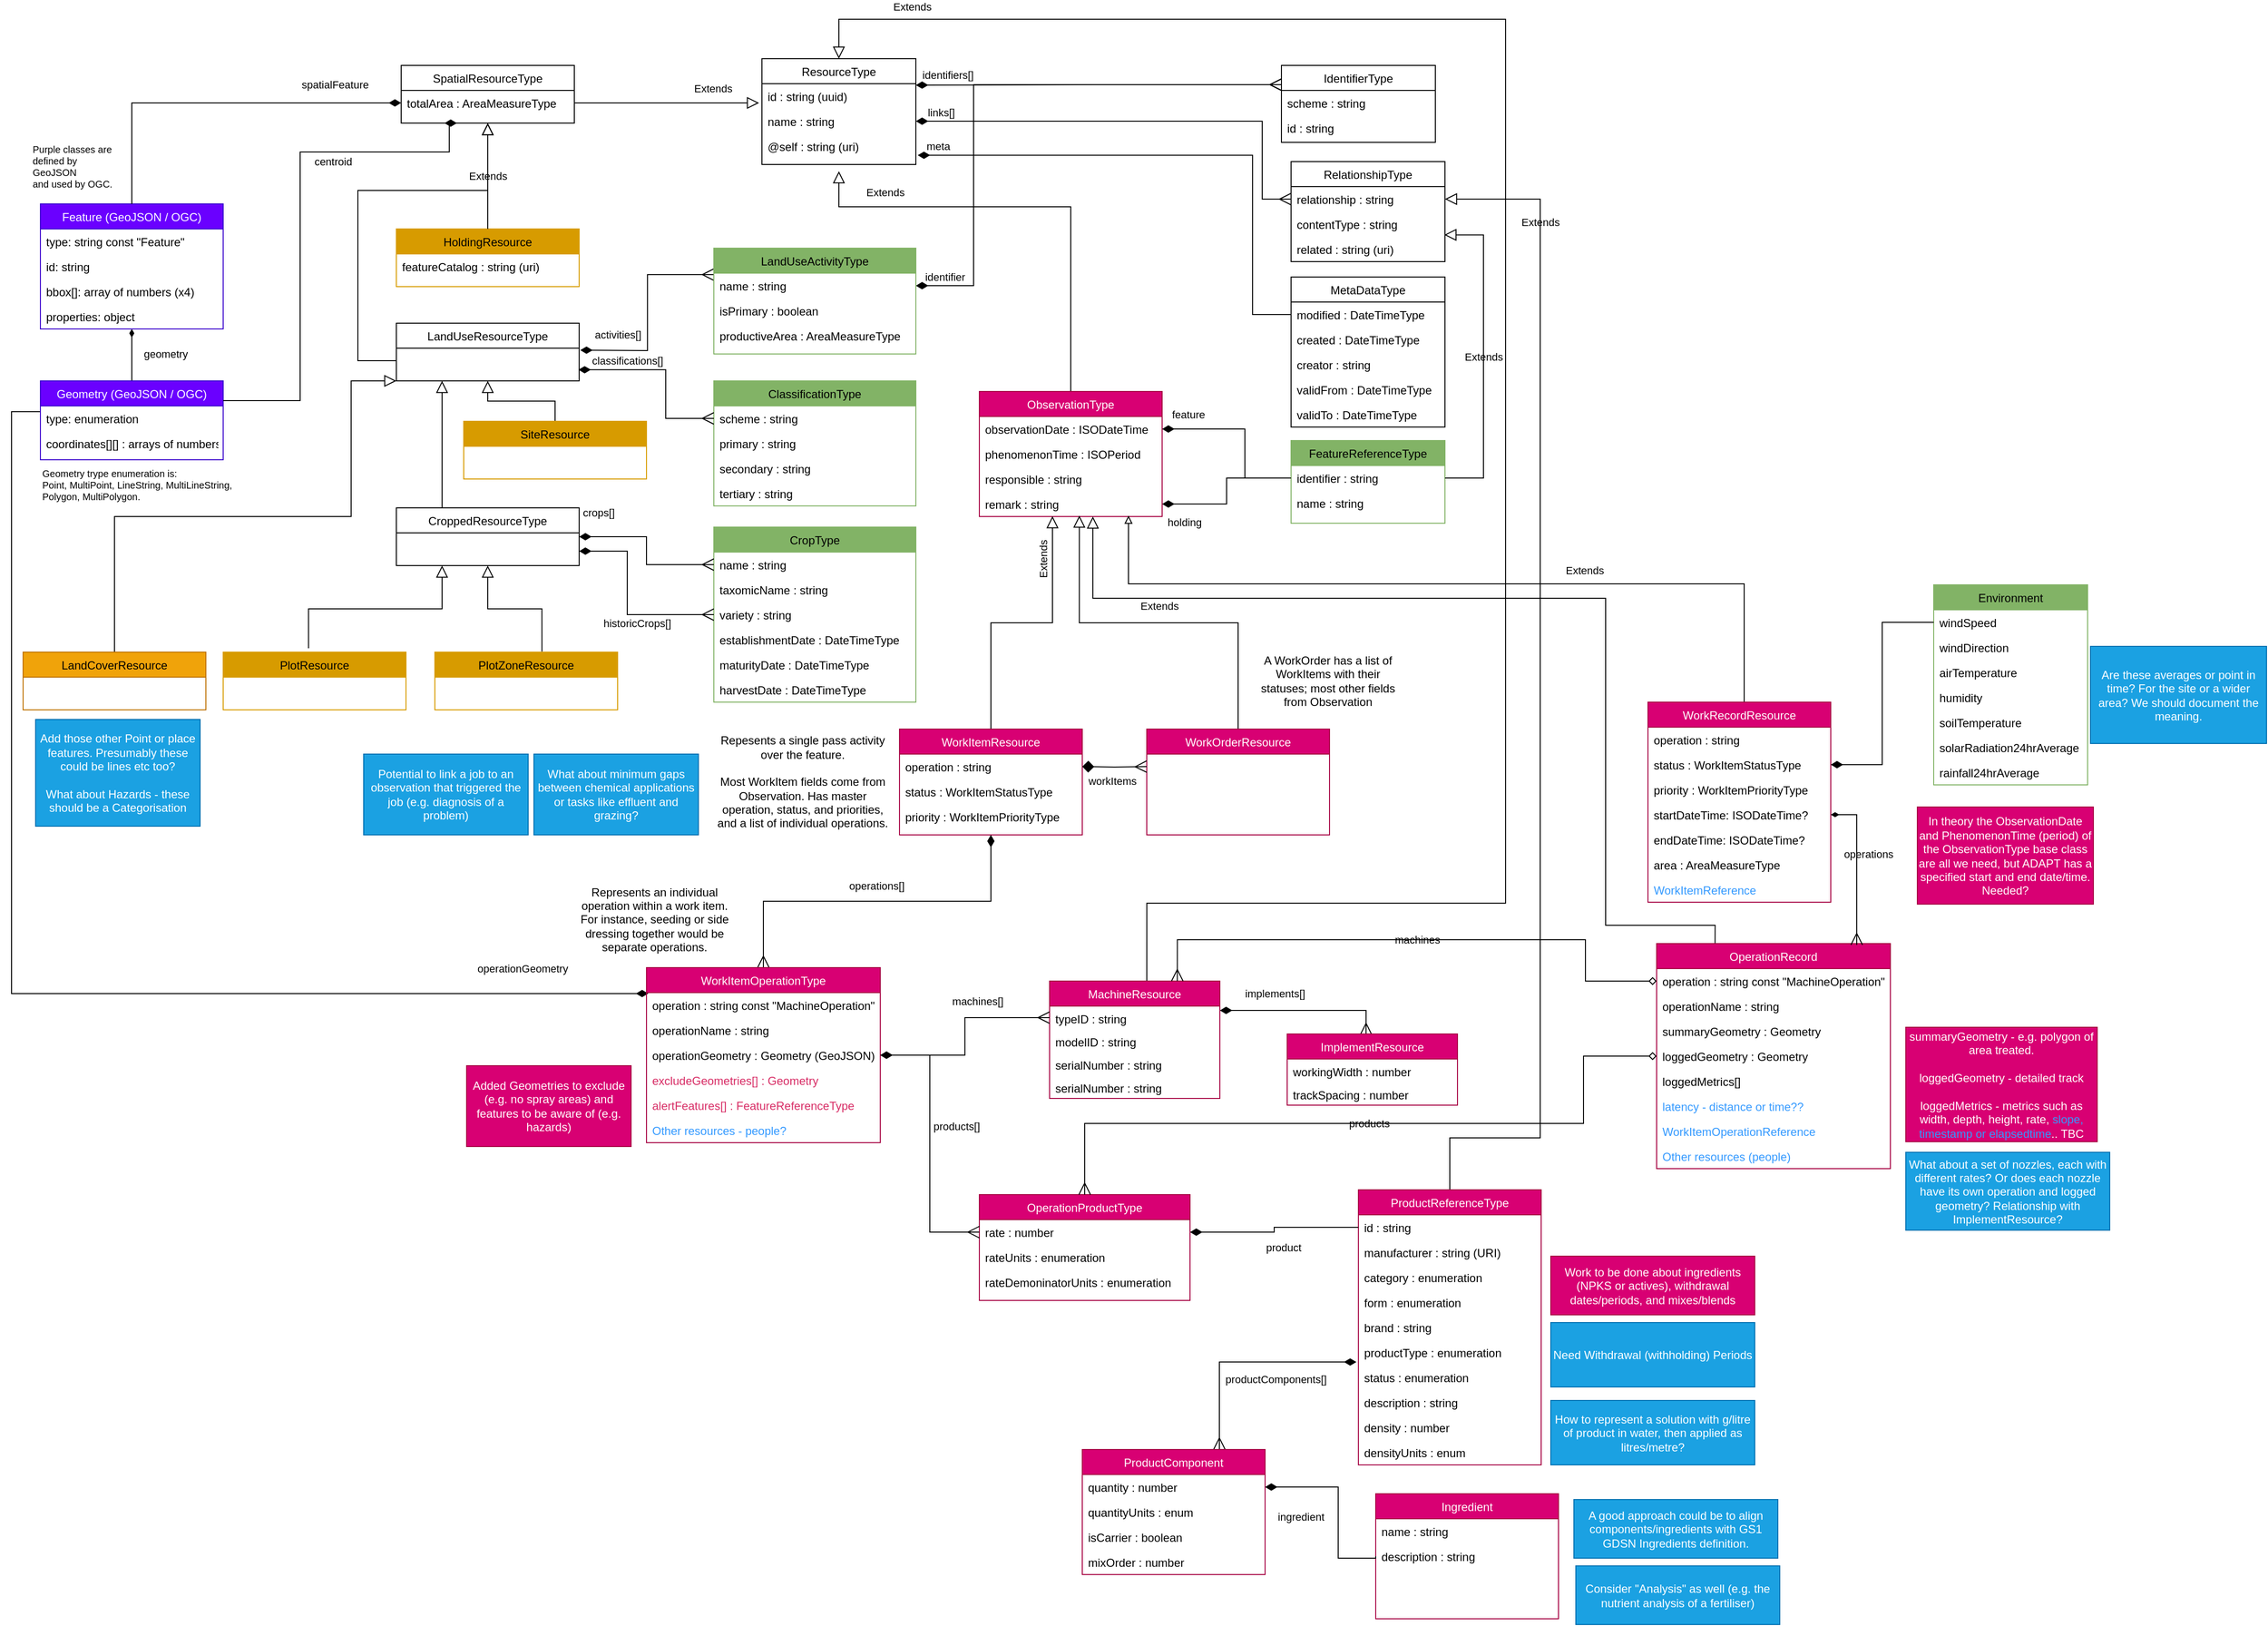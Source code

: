 <mxfile compressed="true">
    <diagram id="C5RBs43oDa-KdzZeNtuy" name="Page-1">
        <mxGraphModel dx="3166" dy="1839" grid="0" gridSize="10" guides="1" tooltips="1" connect="1" arrows="1" fold="1" page="0" pageScale="1" pageWidth="1200" pageHeight="1920" background="none" math="0" shadow="0">
            <root>
                <mxCell id="WIyWlLk6GJQsqaUBKTNV-0"/>
                <mxCell id="WIyWlLk6GJQsqaUBKTNV-1" parent="WIyWlLk6GJQsqaUBKTNV-0"/>
                <mxCell id="zkfFHV4jXpPFQw0GAbJ--0" value="ResourceType" style="swimlane;fontStyle=0;align=center;verticalAlign=top;childLayout=stackLayout;horizontal=1;startSize=26;horizontalStack=0;resizeParent=1;resizeLast=0;collapsible=1;marginBottom=0;rounded=0;shadow=0;strokeWidth=1;" parent="WIyWlLk6GJQsqaUBKTNV-1" vertex="1">
                    <mxGeometry x="410" y="33" width="160" height="110" as="geometry">
                        <mxRectangle x="230" y="140" width="160" height="26" as="alternateBounds"/>
                    </mxGeometry>
                </mxCell>
                <mxCell id="zkfFHV4jXpPFQw0GAbJ--1" value="id : string (uuid)" style="text;align=left;verticalAlign=top;spacingLeft=4;spacingRight=4;overflow=hidden;rotatable=0;points=[[0,0.5],[1,0.5]];portConstraint=eastwest;" parent="zkfFHV4jXpPFQw0GAbJ--0" vertex="1">
                    <mxGeometry y="26" width="160" height="26" as="geometry"/>
                </mxCell>
                <mxCell id="zkfFHV4jXpPFQw0GAbJ--2" value="name : string" style="text;align=left;verticalAlign=top;spacingLeft=4;spacingRight=4;overflow=hidden;rotatable=0;points=[[0,0.5],[1,0.5]];portConstraint=eastwest;rounded=0;shadow=0;html=0;" parent="zkfFHV4jXpPFQw0GAbJ--0" vertex="1">
                    <mxGeometry y="52" width="160" height="26" as="geometry"/>
                </mxCell>
                <mxCell id="zkfFHV4jXpPFQw0GAbJ--3" value="@self : string (uri)" style="text;align=left;verticalAlign=top;spacingLeft=4;spacingRight=4;overflow=hidden;rotatable=0;points=[[0,0.5],[1,0.5]];portConstraint=eastwest;rounded=0;shadow=0;html=0;" parent="zkfFHV4jXpPFQw0GAbJ--0" vertex="1">
                    <mxGeometry y="78" width="160" height="26" as="geometry"/>
                </mxCell>
                <mxCell id="IvbPVlKwJ6Z_w6Y-F0N4-129" value="identifier" style="edgeStyle=orthogonalEdgeStyle;rounded=0;orthogonalLoop=1;jettySize=auto;html=1;entryX=1;entryY=0.5;entryDx=0;entryDy=0;startArrow=ERmany;startFill=0;endArrow=diamondThin;endFill=1;strokeColor=default;strokeWidth=1;endSize=10;startSize=10;exitX=0;exitY=0.25;exitDx=0;exitDy=0;labelBackgroundColor=none;fontColor=default;" parent="WIyWlLk6GJQsqaUBKTNV-1" source="IvbPVlKwJ6Z_w6Y-F0N4-3" target="IvbPVlKwJ6Z_w6Y-F0N4-124" edge="1">
                    <mxGeometry x="0.898" y="-9" relative="1" as="geometry">
                        <mxPoint x="920" y="50" as="sourcePoint"/>
                        <Array as="points">
                            <mxPoint x="630" y="60"/>
                            <mxPoint x="630" y="269"/>
                        </Array>
                        <mxPoint as="offset"/>
                    </mxGeometry>
                </mxCell>
                <mxCell id="IvbPVlKwJ6Z_w6Y-F0N4-3" value="IdentifierType" style="swimlane;fontStyle=0;align=center;verticalAlign=top;childLayout=stackLayout;horizontal=1;startSize=26;horizontalStack=0;resizeParent=1;resizeLast=0;collapsible=1;marginBottom=0;rounded=0;shadow=0;strokeWidth=1;" parent="WIyWlLk6GJQsqaUBKTNV-1" vertex="1">
                    <mxGeometry x="950" y="40" width="160" height="80" as="geometry">
                        <mxRectangle x="230" y="140" width="160" height="26" as="alternateBounds"/>
                    </mxGeometry>
                </mxCell>
                <mxCell id="IvbPVlKwJ6Z_w6Y-F0N4-4" value="scheme : string" style="text;align=left;verticalAlign=top;spacingLeft=4;spacingRight=4;overflow=hidden;rotatable=0;points=[[0,0.5],[1,0.5]];portConstraint=eastwest;" parent="IvbPVlKwJ6Z_w6Y-F0N4-3" vertex="1">
                    <mxGeometry y="26" width="160" height="26" as="geometry"/>
                </mxCell>
                <mxCell id="IvbPVlKwJ6Z_w6Y-F0N4-5" value="id : string" style="text;align=left;verticalAlign=top;spacingLeft=4;spacingRight=4;overflow=hidden;rotatable=0;points=[[0,0.5],[1,0.5]];portConstraint=eastwest;rounded=0;shadow=0;html=0;" parent="IvbPVlKwJ6Z_w6Y-F0N4-3" vertex="1">
                    <mxGeometry y="52" width="160" height="26" as="geometry"/>
                </mxCell>
                <mxCell id="IvbPVlKwJ6Z_w6Y-F0N4-12" value="links[]" style="edgeStyle=orthogonalEdgeStyle;rounded=0;orthogonalLoop=1;jettySize=auto;html=1;exitX=0;exitY=0.5;exitDx=0;exitDy=0;endArrow=diamondThin;endFill=1;entryX=1;entryY=0.5;entryDx=0;entryDy=0;startArrow=ERmany;startFill=0;strokeWidth=1;endSize=10;startSize=10;labelBackgroundColor=none;fontColor=default;" parent="WIyWlLk6GJQsqaUBKTNV-1" source="IvbPVlKwJ6Z_w6Y-F0N4-9" target="zkfFHV4jXpPFQw0GAbJ--2" edge="1">
                    <mxGeometry x="0.89" y="-9" relative="1" as="geometry">
                        <mxPoint x="590" y="122" as="targetPoint"/>
                        <Array as="points">
                            <mxPoint x="930" y="179"/>
                            <mxPoint x="930" y="98"/>
                        </Array>
                        <mxPoint as="offset"/>
                    </mxGeometry>
                </mxCell>
                <mxCell id="IvbPVlKwJ6Z_w6Y-F0N4-8" value="RelationshipType" style="swimlane;fontStyle=0;align=center;verticalAlign=top;childLayout=stackLayout;horizontal=1;startSize=26;horizontalStack=0;resizeParent=1;resizeLast=0;collapsible=1;marginBottom=0;rounded=0;shadow=0;strokeWidth=1;" parent="WIyWlLk6GJQsqaUBKTNV-1" vertex="1">
                    <mxGeometry x="960" y="140" width="160" height="104" as="geometry">
                        <mxRectangle x="230" y="140" width="160" height="26" as="alternateBounds"/>
                    </mxGeometry>
                </mxCell>
                <mxCell id="IvbPVlKwJ6Z_w6Y-F0N4-9" value="relationship : string" style="text;align=left;verticalAlign=top;spacingLeft=4;spacingRight=4;overflow=hidden;rotatable=0;points=[[0,0.5],[1,0.5]];portConstraint=eastwest;" parent="IvbPVlKwJ6Z_w6Y-F0N4-8" vertex="1">
                    <mxGeometry y="26" width="160" height="26" as="geometry"/>
                </mxCell>
                <mxCell id="IvbPVlKwJ6Z_w6Y-F0N4-10" value="contentType : string" style="text;align=left;verticalAlign=top;spacingLeft=4;spacingRight=4;overflow=hidden;rotatable=0;points=[[0,0.5],[1,0.5]];portConstraint=eastwest;rounded=0;shadow=0;html=0;" parent="IvbPVlKwJ6Z_w6Y-F0N4-8" vertex="1">
                    <mxGeometry y="52" width="160" height="26" as="geometry"/>
                </mxCell>
                <mxCell id="IvbPVlKwJ6Z_w6Y-F0N4-11" value="related : string (uri)" style="text;align=left;verticalAlign=top;spacingLeft=4;spacingRight=4;overflow=hidden;rotatable=0;points=[[0,0.5],[1,0.5]];portConstraint=eastwest;rounded=0;shadow=0;html=0;" parent="IvbPVlKwJ6Z_w6Y-F0N4-8" vertex="1">
                    <mxGeometry y="78" width="160" height="26" as="geometry"/>
                </mxCell>
                <mxCell id="IvbPVlKwJ6Z_w6Y-F0N4-13" value="identifiers[]" style="edgeStyle=orthogonalEdgeStyle;rounded=0;orthogonalLoop=1;jettySize=auto;html=1;exitX=0;exitY=0.25;exitDx=0;exitDy=0;endArrow=diamondThin;endFill=1;startArrow=ERmany;startFill=0;strokeWidth=1;endSize=10;startSize=10;entryX=1;entryY=0.25;entryDx=0;entryDy=0;labelBackgroundColor=none;fontColor=default;" parent="WIyWlLk6GJQsqaUBKTNV-1" source="IvbPVlKwJ6Z_w6Y-F0N4-3" target="zkfFHV4jXpPFQw0GAbJ--0" edge="1">
                    <mxGeometry x="0.827" y="-11" relative="1" as="geometry">
                        <mxPoint x="600" y="60" as="targetPoint"/>
                        <mxPoint as="offset"/>
                    </mxGeometry>
                </mxCell>
                <mxCell id="IvbPVlKwJ6Z_w6Y-F0N4-20" value="meta" style="edgeStyle=orthogonalEdgeStyle;orthogonalLoop=1;jettySize=auto;html=1;exitX=0;exitY=0.25;exitDx=0;exitDy=0;endArrow=diamondThin;endFill=1;entryX=1.012;entryY=0.862;entryDx=0;entryDy=0;entryPerimeter=0;strokeWidth=1;endSize=10;startSize=10;rounded=0;labelBackgroundColor=none;fontColor=default;" parent="WIyWlLk6GJQsqaUBKTNV-1" source="IvbPVlKwJ6Z_w6Y-F0N4-14" target="zkfFHV4jXpPFQw0GAbJ--3" edge="1">
                    <mxGeometry x="0.924" y="-9" relative="1" as="geometry">
                        <mxPoint x="620" y="143" as="targetPoint"/>
                        <Array as="points">
                            <mxPoint x="920" y="299"/>
                            <mxPoint x="920" y="133"/>
                        </Array>
                        <mxPoint as="offset"/>
                    </mxGeometry>
                </mxCell>
                <mxCell id="IvbPVlKwJ6Z_w6Y-F0N4-14" value="MetaDataType" style="swimlane;fontStyle=0;align=center;verticalAlign=top;childLayout=stackLayout;horizontal=1;startSize=26;horizontalStack=0;resizeParent=1;resizeLast=0;collapsible=1;marginBottom=0;rounded=0;shadow=0;strokeWidth=1;" parent="WIyWlLk6GJQsqaUBKTNV-1" vertex="1">
                    <mxGeometry x="960" y="260" width="160" height="156" as="geometry">
                        <mxRectangle x="500" y="250" width="160" height="26" as="alternateBounds"/>
                    </mxGeometry>
                </mxCell>
                <mxCell id="IvbPVlKwJ6Z_w6Y-F0N4-15" value="modified : DateTimeType" style="text;align=left;verticalAlign=top;spacingLeft=4;spacingRight=4;overflow=hidden;rotatable=0;points=[[0,0.5],[1,0.5]];portConstraint=eastwest;" parent="IvbPVlKwJ6Z_w6Y-F0N4-14" vertex="1">
                    <mxGeometry y="26" width="160" height="26" as="geometry"/>
                </mxCell>
                <mxCell id="IvbPVlKwJ6Z_w6Y-F0N4-16" value="created : DateTimeType" style="text;align=left;verticalAlign=top;spacingLeft=4;spacingRight=4;overflow=hidden;rotatable=0;points=[[0,0.5],[1,0.5]];portConstraint=eastwest;rounded=0;shadow=0;html=0;" parent="IvbPVlKwJ6Z_w6Y-F0N4-14" vertex="1">
                    <mxGeometry y="52" width="160" height="26" as="geometry"/>
                </mxCell>
                <mxCell id="IvbPVlKwJ6Z_w6Y-F0N4-17" value="creator : string" style="text;align=left;verticalAlign=top;spacingLeft=4;spacingRight=4;overflow=hidden;rotatable=0;points=[[0,0.5],[1,0.5]];portConstraint=eastwest;rounded=0;shadow=0;html=0;" parent="IvbPVlKwJ6Z_w6Y-F0N4-14" vertex="1">
                    <mxGeometry y="78" width="160" height="26" as="geometry"/>
                </mxCell>
                <mxCell id="IvbPVlKwJ6Z_w6Y-F0N4-18" value="validFrom : DateTimeType" style="text;align=left;verticalAlign=top;spacingLeft=4;spacingRight=4;overflow=hidden;rotatable=0;points=[[0,0.5],[1,0.5]];portConstraint=eastwest;rounded=0;shadow=0;html=0;" parent="IvbPVlKwJ6Z_w6Y-F0N4-14" vertex="1">
                    <mxGeometry y="104" width="160" height="26" as="geometry"/>
                </mxCell>
                <mxCell id="IvbPVlKwJ6Z_w6Y-F0N4-19" value="validTo : DateTimeType" style="text;align=left;verticalAlign=top;spacingLeft=4;spacingRight=4;overflow=hidden;rotatable=0;points=[[0,0.5],[1,0.5]];portConstraint=eastwest;rounded=0;shadow=0;html=0;" parent="IvbPVlKwJ6Z_w6Y-F0N4-14" vertex="1">
                    <mxGeometry y="130" width="160" height="26" as="geometry"/>
                </mxCell>
                <mxCell id="IvbPVlKwJ6Z_w6Y-F0N4-21" value="FeatureReferenceType" style="swimlane;fontStyle=0;align=center;verticalAlign=top;childLayout=stackLayout;horizontal=1;startSize=26;horizontalStack=0;resizeParent=1;resizeLast=0;collapsible=1;marginBottom=0;rounded=0;shadow=0;strokeWidth=1;strokeColor=#82b366;fillColor=#82B366;" parent="WIyWlLk6GJQsqaUBKTNV-1" vertex="1">
                    <mxGeometry x="960" y="430" width="160" height="86" as="geometry">
                        <mxRectangle x="500" y="250" width="160" height="26" as="alternateBounds"/>
                    </mxGeometry>
                </mxCell>
                <mxCell id="IvbPVlKwJ6Z_w6Y-F0N4-23" value="identifier : string" style="text;align=left;verticalAlign=top;spacingLeft=4;spacingRight=4;overflow=hidden;rotatable=0;points=[[0,0.5],[1,0.5]];portConstraint=eastwest;rounded=0;shadow=0;html=0;" parent="IvbPVlKwJ6Z_w6Y-F0N4-21" vertex="1">
                    <mxGeometry y="26" width="160" height="26" as="geometry"/>
                </mxCell>
                <mxCell id="IvbPVlKwJ6Z_w6Y-F0N4-24" value="name : string" style="text;align=left;verticalAlign=top;spacingLeft=4;spacingRight=4;overflow=hidden;rotatable=0;points=[[0,0.5],[1,0.5]];portConstraint=eastwest;rounded=0;shadow=0;html=0;" parent="IvbPVlKwJ6Z_w6Y-F0N4-21" vertex="1">
                    <mxGeometry y="52" width="160" height="26" as="geometry"/>
                </mxCell>
                <mxCell id="IvbPVlKwJ6Z_w6Y-F0N4-36" value="Extends" style="edgeStyle=orthogonalEdgeStyle;rounded=0;orthogonalLoop=1;jettySize=auto;html=1;exitX=0.5;exitY=0;exitDx=0;exitDy=0;endArrow=block;endFill=0;strokeWidth=1;endSize=10;startSize=10;labelBackgroundColor=none;fontColor=default;" parent="WIyWlLk6GJQsqaUBKTNV-1" source="IvbPVlKwJ6Z_w6Y-F0N4-27" edge="1">
                    <mxGeometry x="0.639" y="-15" relative="1" as="geometry">
                        <mxPoint x="490" y="150" as="targetPoint"/>
                        <mxPoint as="offset"/>
                        <Array as="points">
                            <mxPoint x="731" y="187"/>
                            <mxPoint x="490" y="187"/>
                        </Array>
                    </mxGeometry>
                </mxCell>
                <mxCell id="IvbPVlKwJ6Z_w6Y-F0N4-27" value="ObservationType" style="swimlane;fontStyle=0;align=center;verticalAlign=top;childLayout=stackLayout;horizontal=1;startSize=26;horizontalStack=0;resizeParent=1;resizeLast=0;collapsible=1;marginBottom=0;rounded=0;shadow=0;strokeWidth=1;strokeColor=#A50040;fillColor=#d80073;fontColor=#ffffff;" parent="WIyWlLk6GJQsqaUBKTNV-1" vertex="1">
                    <mxGeometry x="636" y="379" width="190" height="130" as="geometry">
                        <mxRectangle x="230" y="140" width="160" height="26" as="alternateBounds"/>
                    </mxGeometry>
                </mxCell>
                <mxCell id="IvbPVlKwJ6Z_w6Y-F0N4-28" value="observationDate : ISODateTime" style="text;align=left;verticalAlign=top;spacingLeft=4;spacingRight=4;overflow=hidden;rotatable=0;points=[[0,0.5],[1,0.5]];portConstraint=eastwest;" parent="IvbPVlKwJ6Z_w6Y-F0N4-27" vertex="1">
                    <mxGeometry y="26" width="190" height="26" as="geometry"/>
                </mxCell>
                <mxCell id="IvbPVlKwJ6Z_w6Y-F0N4-29" value="phenomenonTime : ISOPeriod" style="text;align=left;verticalAlign=top;spacingLeft=4;spacingRight=4;overflow=hidden;rotatable=0;points=[[0,0.5],[1,0.5]];portConstraint=eastwest;rounded=0;shadow=0;html=0;" parent="IvbPVlKwJ6Z_w6Y-F0N4-27" vertex="1">
                    <mxGeometry y="52" width="190" height="26" as="geometry"/>
                </mxCell>
                <mxCell id="IvbPVlKwJ6Z_w6Y-F0N4-32" value="responsible : string" style="text;align=left;verticalAlign=top;spacingLeft=4;spacingRight=4;overflow=hidden;rotatable=0;points=[[0,0.5],[1,0.5]];portConstraint=eastwest;rounded=0;shadow=0;html=0;" parent="IvbPVlKwJ6Z_w6Y-F0N4-27" vertex="1">
                    <mxGeometry y="78" width="190" height="26" as="geometry"/>
                </mxCell>
                <mxCell id="IvbPVlKwJ6Z_w6Y-F0N4-33" value="remark : string" style="text;align=left;verticalAlign=top;spacingLeft=4;spacingRight=4;overflow=hidden;rotatable=0;points=[[0,0.5],[1,0.5]];portConstraint=eastwest;rounded=0;shadow=0;html=0;" parent="IvbPVlKwJ6Z_w6Y-F0N4-27" vertex="1">
                    <mxGeometry y="104" width="190" height="26" as="geometry"/>
                </mxCell>
                <mxCell id="IvbPVlKwJ6Z_w6Y-F0N4-34" value="feature" style="edgeStyle=orthogonalEdgeStyle;rounded=0;orthogonalLoop=1;jettySize=auto;html=1;exitX=0;exitY=0.5;exitDx=0;exitDy=0;entryX=1;entryY=0.5;entryDx=0;entryDy=0;endArrow=diamondThin;endFill=1;strokeWidth=1;endSize=10;startSize=10;labelBackgroundColor=none;fontColor=default;" parent="WIyWlLk6GJQsqaUBKTNV-1" target="IvbPVlKwJ6Z_w6Y-F0N4-28" edge="1">
                    <mxGeometry x="0.708" y="-15" relative="1" as="geometry">
                        <mxPoint x="840" y="291" as="targetPoint"/>
                        <Array as="points">
                            <mxPoint x="912" y="469"/>
                            <mxPoint x="912" y="418"/>
                        </Array>
                        <mxPoint as="offset"/>
                        <mxPoint x="960" y="469" as="sourcePoint"/>
                    </mxGeometry>
                </mxCell>
                <mxCell id="IvbPVlKwJ6Z_w6Y-F0N4-45" value="Extends" style="edgeStyle=orthogonalEdgeStyle;rounded=0;orthogonalLoop=1;jettySize=auto;html=1;exitX=0.5;exitY=0;exitDx=0;exitDy=0;entryX=0.4;entryY=0.985;entryDx=0;entryDy=0;entryPerimeter=0;endArrow=block;endFill=0;strokeWidth=1;endSize=10;startSize=10;horizontal=0;labelBackgroundColor=none;fontColor=default;" parent="WIyWlLk6GJQsqaUBKTNV-1" source="IvbPVlKwJ6Z_w6Y-F0N4-37" target="IvbPVlKwJ6Z_w6Y-F0N4-33" edge="1">
                    <mxGeometry x="0.687" y="10" relative="1" as="geometry">
                        <mxPoint as="offset"/>
                    </mxGeometry>
                </mxCell>
                <mxCell id="105" value="Extends" style="edgeStyle=orthogonalEdgeStyle;html=1;entryX=0.5;entryY=0;entryDx=0;entryDy=0;rounded=0;startArrow=block;startFill=0;endSize=10;endArrow=none;endFill=0;exitX=0.816;exitY=0.962;exitDx=0;exitDy=0;exitPerimeter=0;labelBackgroundColor=none;fontColor=default;" parent="WIyWlLk6GJQsqaUBKTNV-1" source="IvbPVlKwJ6Z_w6Y-F0N4-33" target="80" edge="1">
                    <mxGeometry x="0.296" y="14" relative="1" as="geometry">
                        <mxPoint x="792" y="543" as="sourcePoint"/>
                        <Array as="points">
                            <mxPoint x="791" y="579"/>
                            <mxPoint x="1431" y="579"/>
                        </Array>
                        <mxPoint x="1" as="offset"/>
                    </mxGeometry>
                </mxCell>
                <mxCell id="IvbPVlKwJ6Z_w6Y-F0N4-37" value="WorkItemResource" style="swimlane;fontStyle=0;align=center;verticalAlign=top;childLayout=stackLayout;horizontal=1;startSize=26;horizontalStack=0;resizeParent=1;resizeLast=0;collapsible=1;marginBottom=0;rounded=0;shadow=0;strokeWidth=1;strokeColor=#A50040;fillColor=#d80073;fontColor=#ffffff;" parent="WIyWlLk6GJQsqaUBKTNV-1" vertex="1">
                    <mxGeometry x="553" y="730" width="190" height="110" as="geometry">
                        <mxRectangle x="230" y="140" width="160" height="26" as="alternateBounds"/>
                    </mxGeometry>
                </mxCell>
                <mxCell id="IvbPVlKwJ6Z_w6Y-F0N4-38" value="operation : string" style="text;align=left;verticalAlign=top;spacingLeft=4;spacingRight=4;overflow=hidden;rotatable=0;points=[[0,0.5],[1,0.5]];portConstraint=eastwest;" parent="IvbPVlKwJ6Z_w6Y-F0N4-37" vertex="1">
                    <mxGeometry y="26" width="190" height="26" as="geometry"/>
                </mxCell>
                <mxCell id="IvbPVlKwJ6Z_w6Y-F0N4-39" value="status : WorkItemStatusType" style="text;align=left;verticalAlign=top;spacingLeft=4;spacingRight=4;overflow=hidden;rotatable=0;points=[[0,0.5],[1,0.5]];portConstraint=eastwest;rounded=0;shadow=0;html=0;" parent="IvbPVlKwJ6Z_w6Y-F0N4-37" vertex="1">
                    <mxGeometry y="52" width="190" height="26" as="geometry"/>
                </mxCell>
                <mxCell id="IvbPVlKwJ6Z_w6Y-F0N4-44" value="priority : WorkItemPriorityType" style="text;align=left;verticalAlign=top;spacingLeft=4;spacingRight=4;overflow=hidden;rotatable=0;points=[[0,0.5],[1,0.5]];portConstraint=eastwest;rounded=0;shadow=0;html=0;" parent="IvbPVlKwJ6Z_w6Y-F0N4-37" vertex="1">
                    <mxGeometry y="78" width="190" height="26" as="geometry"/>
                </mxCell>
                <mxCell id="IvbPVlKwJ6Z_w6Y-F0N4-105" value="Extends" style="edgeStyle=orthogonalEdgeStyle;rounded=0;orthogonalLoop=1;jettySize=auto;html=1;startArrow=none;startFill=0;endArrow=block;endFill=0;strokeWidth=1;endSize=10;startSize=10;exitX=0.571;exitY=0.01;exitDx=0;exitDy=0;entryX=0.5;entryY=0;entryDx=0;entryDy=0;exitPerimeter=0;labelBackgroundColor=none;fontColor=default;" parent="WIyWlLk6GJQsqaUBKTNV-1" source="cyvBYMKMf3qCFSVN3_wU-44" target="zkfFHV4jXpPFQw0GAbJ--0" edge="1">
                    <mxGeometry x="0.889" y="-13" relative="1" as="geometry">
                        <Array as="points">
                            <mxPoint x="810" y="911"/>
                            <mxPoint x="1183" y="911"/>
                            <mxPoint x="1183" y="-8"/>
                            <mxPoint x="490" y="-8"/>
                        </Array>
                        <mxPoint as="offset"/>
                        <mxPoint x="857" y="764" as="sourcePoint"/>
                        <mxPoint x="899" y="667" as="targetPoint"/>
                    </mxGeometry>
                </mxCell>
                <mxCell id="21" value="&lt;font&gt;operationGeometry&lt;/font&gt;" style="edgeStyle=orthogonalEdgeStyle;rounded=0;orthogonalLoop=1;jettySize=auto;html=1;entryX=0;entryY=0.5;entryDx=0;entryDy=0;labelBackgroundColor=none;startArrow=diamondThin;startFill=1;endArrow=none;endFill=0;startSize=10;endSize=10;fontColor=default;exitX=0.008;exitY=0.038;exitDx=0;exitDy=0;exitPerimeter=0;" parent="WIyWlLk6GJQsqaUBKTNV-1" source="IvbPVlKwJ6Z_w6Y-F0N4-96" target="5" edge="1">
                    <mxGeometry x="-0.799" y="-26" relative="1" as="geometry">
                        <Array as="points">
                            <mxPoint x="-370" y="1005"/>
                            <mxPoint x="-370" y="400"/>
                            <mxPoint x="-340" y="400"/>
                        </Array>
                        <mxPoint as="offset"/>
                        <mxPoint x="-245" y="1039" as="sourcePoint"/>
                    </mxGeometry>
                </mxCell>
                <mxCell id="58" value="operations[]" style="edgeStyle=orthogonalEdgeStyle;html=1;exitX=0.5;exitY=0;exitDx=0;exitDy=0;entryX=0.5;entryY=1;entryDx=0;entryDy=0;strokeColor=default;startArrow=ERmany;startFill=0;endArrow=diamondThin;endFill=1;endSize=10;startSize=10;rounded=0;fillColor=#f5f5f5;labelBackgroundColor=none;" parent="WIyWlLk6GJQsqaUBKTNV-1" source="IvbPVlKwJ6Z_w6Y-F0N4-95" target="IvbPVlKwJ6Z_w6Y-F0N4-37" edge="1">
                    <mxGeometry x="-0.004" y="16" relative="1" as="geometry">
                        <mxPoint as="offset"/>
                    </mxGeometry>
                </mxCell>
                <mxCell id="IvbPVlKwJ6Z_w6Y-F0N4-95" value="WorkItemOperationType" style="swimlane;fontStyle=0;align=center;verticalAlign=top;childLayout=stackLayout;horizontal=1;startSize=26;horizontalStack=0;resizeParent=1;resizeLast=0;collapsible=1;marginBottom=0;rounded=0;shadow=0;strokeWidth=1;strokeColor=#A50040;fillColor=#d80073;fontColor=#ffffff;" parent="WIyWlLk6GJQsqaUBKTNV-1" vertex="1">
                    <mxGeometry x="290" y="978" width="243" height="182" as="geometry">
                        <mxRectangle x="230" y="140" width="160" height="26" as="alternateBounds"/>
                    </mxGeometry>
                </mxCell>
                <mxCell id="IvbPVlKwJ6Z_w6Y-F0N4-96" value="operation : string const &quot;MachineOperation&quot;" style="text;align=left;verticalAlign=top;spacingLeft=4;spacingRight=4;overflow=hidden;rotatable=0;points=[[0,0.5],[1,0.5]];portConstraint=eastwest;" parent="IvbPVlKwJ6Z_w6Y-F0N4-95" vertex="1">
                    <mxGeometry y="26" width="243" height="26" as="geometry"/>
                </mxCell>
                <mxCell id="IvbPVlKwJ6Z_w6Y-F0N4-98" value="operationName : string" style="text;align=left;verticalAlign=top;spacingLeft=4;spacingRight=4;overflow=hidden;rotatable=0;points=[[0,0.5],[1,0.5]];portConstraint=eastwest;rounded=0;shadow=0;html=0;" parent="IvbPVlKwJ6Z_w6Y-F0N4-95" vertex="1">
                    <mxGeometry y="52" width="243" height="26" as="geometry"/>
                </mxCell>
                <mxCell id="111" value="operationGeometry : Geometry (GeoJSON)" style="text;align=left;verticalAlign=top;spacingLeft=4;spacingRight=4;overflow=hidden;rotatable=0;points=[[0,0.5],[1,0.5]];portConstraint=eastwest;rounded=0;shadow=0;html=0;fontColor=default;" parent="IvbPVlKwJ6Z_w6Y-F0N4-95" vertex="1">
                    <mxGeometry y="78" width="243" height="26" as="geometry"/>
                </mxCell>
                <mxCell id="112" value="excludeGeometries[] : Geometry" style="text;align=left;verticalAlign=top;spacingLeft=4;spacingRight=4;overflow=hidden;rotatable=0;points=[[0,0.5],[1,0.5]];portConstraint=eastwest;rounded=0;shadow=0;html=0;fontColor=#D72B64;" parent="IvbPVlKwJ6Z_w6Y-F0N4-95" vertex="1">
                    <mxGeometry y="104" width="243" height="26" as="geometry"/>
                </mxCell>
                <mxCell id="113" value="alertFeatures[] : FeatureReferenceType" style="text;align=left;verticalAlign=top;spacingLeft=4;spacingRight=4;overflow=hidden;rotatable=0;points=[[0,0.5],[1,0.5]];portConstraint=eastwest;rounded=0;shadow=0;html=0;fontColor=#D72B64;" parent="IvbPVlKwJ6Z_w6Y-F0N4-95" vertex="1">
                    <mxGeometry y="130" width="243" height="26" as="geometry"/>
                </mxCell>
                <mxCell id="124" value="Other resources - people?" style="text;align=left;verticalAlign=top;spacingLeft=4;spacingRight=4;overflow=hidden;rotatable=0;points=[[0,0.5],[1,0.5]];portConstraint=eastwest;rounded=0;shadow=0;html=0;fontColor=#3399FF;" parent="IvbPVlKwJ6Z_w6Y-F0N4-95" vertex="1">
                    <mxGeometry y="156" width="243" height="26" as="geometry"/>
                </mxCell>
                <mxCell id="IvbPVlKwJ6Z_w6Y-F0N4-111" value="HoldingResource" style="swimlane;fontStyle=0;align=center;verticalAlign=top;childLayout=stackLayout;horizontal=1;startSize=26;horizontalStack=0;resizeParent=1;resizeLast=0;collapsible=1;marginBottom=0;rounded=0;shadow=0;strokeWidth=1;strokeColor=#d79b00;fillColor=#D79B00;" parent="WIyWlLk6GJQsqaUBKTNV-1" vertex="1">
                    <mxGeometry x="30" y="210" width="190" height="60" as="geometry">
                        <mxRectangle x="230" y="140" width="160" height="26" as="alternateBounds"/>
                    </mxGeometry>
                </mxCell>
                <mxCell id="IvbPVlKwJ6Z_w6Y-F0N4-113" value="featureCatalog : string (uri)" style="text;align=left;verticalAlign=top;spacingLeft=4;spacingRight=4;overflow=hidden;rotatable=0;points=[[0,0.5],[1,0.5]];portConstraint=eastwest;rounded=0;shadow=0;html=0;" parent="IvbPVlKwJ6Z_w6Y-F0N4-111" vertex="1">
                    <mxGeometry y="26" width="190" height="26" as="geometry"/>
                </mxCell>
                <mxCell id="30" style="edgeStyle=orthogonalEdgeStyle;rounded=0;orthogonalLoop=1;jettySize=auto;html=1;exitX=0.5;exitY=1;exitDx=0;exitDy=0;labelBackgroundColor=none;fontColor=#FFFFFF;startArrow=block;startFill=0;endArrow=none;endFill=0;startSize=10;endSize=10;" parent="WIyWlLk6GJQsqaUBKTNV-1" source="IvbPVlKwJ6Z_w6Y-F0N4-116" target="28" edge="1">
                    <mxGeometry relative="1" as="geometry"/>
                </mxCell>
                <mxCell id="31" style="edgeStyle=orthogonalEdgeStyle;rounded=0;orthogonalLoop=1;jettySize=auto;html=1;exitX=0.25;exitY=1;exitDx=0;exitDy=0;entryX=0.25;entryY=0;entryDx=0;entryDy=0;labelBackgroundColor=none;fontColor=#FFFFFF;startArrow=block;startFill=0;endArrow=none;endFill=0;startSize=10;endSize=10;" parent="WIyWlLk6GJQsqaUBKTNV-1" source="IvbPVlKwJ6Z_w6Y-F0N4-116" target="IvbPVlKwJ6Z_w6Y-F0N4-120" edge="1">
                    <mxGeometry relative="1" as="geometry"/>
                </mxCell>
                <mxCell id="42" style="edgeStyle=orthogonalEdgeStyle;html=1;exitX=0;exitY=1;exitDx=0;exitDy=0;entryX=0.5;entryY=0;entryDx=0;entryDy=0;rounded=0;endArrow=none;endFill=0;startArrow=block;startFill=0;endSize=10;startSize=10;" parent="WIyWlLk6GJQsqaUBKTNV-1" source="IvbPVlKwJ6Z_w6Y-F0N4-116" target="41" edge="1">
                    <mxGeometry relative="1" as="geometry">
                        <Array as="points">
                            <mxPoint x="-17" y="368"/>
                            <mxPoint x="-17" y="509"/>
                            <mxPoint x="-263" y="509"/>
                        </Array>
                    </mxGeometry>
                </mxCell>
                <mxCell id="IvbPVlKwJ6Z_w6Y-F0N4-116" value="LandUseResourceType" style="swimlane;fontStyle=0;align=center;verticalAlign=top;childLayout=stackLayout;horizontal=1;startSize=26;horizontalStack=0;resizeParent=1;resizeLast=0;collapsible=1;marginBottom=0;rounded=0;shadow=0;strokeWidth=1;" parent="WIyWlLk6GJQsqaUBKTNV-1" vertex="1">
                    <mxGeometry x="30" y="308" width="190" height="60" as="geometry">
                        <mxRectangle x="230" y="140" width="160" height="26" as="alternateBounds"/>
                    </mxGeometry>
                </mxCell>
                <mxCell id="34" style="edgeStyle=orthogonalEdgeStyle;rounded=0;orthogonalLoop=1;jettySize=auto;html=1;exitX=0.25;exitY=1;exitDx=0;exitDy=0;entryX=0.467;entryY=-0.067;entryDx=0;entryDy=0;entryPerimeter=0;labelBackgroundColor=none;fontColor=#FFFFFF;startArrow=block;startFill=0;endArrow=none;endFill=0;startSize=10;endSize=10;" parent="WIyWlLk6GJQsqaUBKTNV-1" source="IvbPVlKwJ6Z_w6Y-F0N4-120" target="8PXrG5L7NjHfaJk6wTGS-2" edge="1">
                    <mxGeometry relative="1" as="geometry"/>
                </mxCell>
                <mxCell id="35" style="edgeStyle=orthogonalEdgeStyle;rounded=0;orthogonalLoop=1;jettySize=auto;html=1;exitX=0.5;exitY=1;exitDx=0;exitDy=0;entryX=0.586;entryY=-0.011;entryDx=0;entryDy=0;entryPerimeter=0;labelBackgroundColor=none;fontColor=#FFFFFF;startArrow=block;startFill=0;endArrow=none;endFill=0;startSize=10;endSize=10;" parent="WIyWlLk6GJQsqaUBKTNV-1" source="IvbPVlKwJ6Z_w6Y-F0N4-120" target="32" edge="1">
                    <mxGeometry relative="1" as="geometry"/>
                </mxCell>
                <mxCell id="IvbPVlKwJ6Z_w6Y-F0N4-120" value="CroppedResourceType" style="swimlane;fontStyle=0;align=center;verticalAlign=top;childLayout=stackLayout;horizontal=1;startSize=26;horizontalStack=0;resizeParent=1;resizeLast=0;collapsible=1;marginBottom=0;rounded=0;shadow=0;strokeWidth=1;" parent="WIyWlLk6GJQsqaUBKTNV-1" vertex="1">
                    <mxGeometry x="30" y="500" width="190" height="60" as="geometry">
                        <mxRectangle x="230" y="140" width="160" height="26" as="alternateBounds"/>
                    </mxGeometry>
                </mxCell>
                <mxCell id="IvbPVlKwJ6Z_w6Y-F0N4-127" value="activities[]" style="edgeStyle=orthogonalEdgeStyle;rounded=0;orthogonalLoop=1;jettySize=auto;html=1;exitX=0;exitY=0.25;exitDx=0;exitDy=0;entryX=1.006;entryY=0.077;entryDx=0;entryDy=0;entryPerimeter=0;startArrow=ERmany;startFill=0;endArrow=diamondThin;endFill=1;strokeWidth=1;endSize=10;startSize=10;labelBackgroundColor=none;" parent="WIyWlLk6GJQsqaUBKTNV-1" source="IvbPVlKwJ6Z_w6Y-F0N4-123" edge="1">
                    <mxGeometry x="0.642" y="-16" relative="1" as="geometry">
                        <mxPoint as="offset"/>
                        <mxPoint x="221.14" y="336.002" as="targetPoint"/>
                    </mxGeometry>
                </mxCell>
                <mxCell id="IvbPVlKwJ6Z_w6Y-F0N4-123" value="LandUseActivityType" style="swimlane;fontStyle=0;align=center;verticalAlign=top;childLayout=stackLayout;horizontal=1;startSize=26;horizontalStack=0;resizeParent=1;resizeLast=0;collapsible=1;marginBottom=0;rounded=0;shadow=0;strokeWidth=1;strokeColor=#82b366;fillColor=#82B366;" parent="WIyWlLk6GJQsqaUBKTNV-1" vertex="1">
                    <mxGeometry x="360" y="230" width="210" height="110" as="geometry">
                        <mxRectangle x="230" y="140" width="160" height="26" as="alternateBounds"/>
                    </mxGeometry>
                </mxCell>
                <mxCell id="IvbPVlKwJ6Z_w6Y-F0N4-124" value="name : string" style="text;align=left;verticalAlign=top;spacingLeft=4;spacingRight=4;overflow=hidden;rotatable=0;points=[[0,0.5],[1,0.5]];portConstraint=eastwest;" parent="IvbPVlKwJ6Z_w6Y-F0N4-123" vertex="1">
                    <mxGeometry y="26" width="210" height="26" as="geometry"/>
                </mxCell>
                <mxCell id="IvbPVlKwJ6Z_w6Y-F0N4-125" value="isPrimary : boolean" style="text;align=left;verticalAlign=top;spacingLeft=4;spacingRight=4;overflow=hidden;rotatable=0;points=[[0,0.5],[1,0.5]];portConstraint=eastwest;rounded=0;shadow=0;html=0;" parent="IvbPVlKwJ6Z_w6Y-F0N4-123" vertex="1">
                    <mxGeometry y="52" width="210" height="26" as="geometry"/>
                </mxCell>
                <mxCell id="IvbPVlKwJ6Z_w6Y-F0N4-126" value="productiveArea : AreaMeasureType" style="text;align=left;verticalAlign=top;spacingLeft=4;spacingRight=4;overflow=hidden;rotatable=0;points=[[0,0.5],[1,0.5]];portConstraint=eastwest;rounded=0;shadow=0;html=0;" parent="IvbPVlKwJ6Z_w6Y-F0N4-123" vertex="1">
                    <mxGeometry y="78" width="210" height="26" as="geometry"/>
                </mxCell>
                <mxCell id="IvbPVlKwJ6Z_w6Y-F0N4-130" value="ClassificationType" style="swimlane;fontStyle=0;align=center;verticalAlign=top;childLayout=stackLayout;horizontal=1;startSize=26;horizontalStack=0;resizeParent=1;resizeLast=0;collapsible=1;marginBottom=0;rounded=0;shadow=0;strokeWidth=1;strokeColor=#82b366;fillColor=#82B366;" parent="WIyWlLk6GJQsqaUBKTNV-1" vertex="1">
                    <mxGeometry x="360" y="368" width="210" height="130" as="geometry">
                        <mxRectangle x="230" y="140" width="160" height="26" as="alternateBounds"/>
                    </mxGeometry>
                </mxCell>
                <mxCell id="IvbPVlKwJ6Z_w6Y-F0N4-131" value="scheme : string" style="text;align=left;verticalAlign=top;spacingLeft=4;spacingRight=4;overflow=hidden;rotatable=0;points=[[0,0.5],[1,0.5]];portConstraint=eastwest;" parent="IvbPVlKwJ6Z_w6Y-F0N4-130" vertex="1">
                    <mxGeometry y="26" width="210" height="26" as="geometry"/>
                </mxCell>
                <mxCell id="IvbPVlKwJ6Z_w6Y-F0N4-132" value="primary : string" style="text;align=left;verticalAlign=top;spacingLeft=4;spacingRight=4;overflow=hidden;rotatable=0;points=[[0,0.5],[1,0.5]];portConstraint=eastwest;rounded=0;shadow=0;html=0;" parent="IvbPVlKwJ6Z_w6Y-F0N4-130" vertex="1">
                    <mxGeometry y="52" width="210" height="26" as="geometry"/>
                </mxCell>
                <mxCell id="IvbPVlKwJ6Z_w6Y-F0N4-134" value="secondary : string" style="text;align=left;verticalAlign=top;spacingLeft=4;spacingRight=4;overflow=hidden;rotatable=0;points=[[0,0.5],[1,0.5]];portConstraint=eastwest;rounded=0;shadow=0;html=0;" parent="IvbPVlKwJ6Z_w6Y-F0N4-130" vertex="1">
                    <mxGeometry y="78" width="210" height="26" as="geometry"/>
                </mxCell>
                <mxCell id="IvbPVlKwJ6Z_w6Y-F0N4-133" value="tertiary : string" style="text;align=left;verticalAlign=top;spacingLeft=4;spacingRight=4;overflow=hidden;rotatable=0;points=[[0,0.5],[1,0.5]];portConstraint=eastwest;rounded=0;shadow=0;html=0;" parent="IvbPVlKwJ6Z_w6Y-F0N4-130" vertex="1">
                    <mxGeometry y="104" width="210" height="26" as="geometry"/>
                </mxCell>
                <mxCell id="IvbPVlKwJ6Z_w6Y-F0N4-135" value="classifications[]" style="edgeStyle=orthogonalEdgeStyle;rounded=0;orthogonalLoop=1;jettySize=auto;html=1;exitX=0;exitY=0.5;exitDx=0;exitDy=0;entryX=0.996;entryY=0.862;entryDx=0;entryDy=0;entryPerimeter=0;startArrow=ERmany;startFill=0;endArrow=diamondThin;endFill=1;strokeWidth=1;endSize=10;startSize=10;labelBackgroundColor=none;fontColor=default;" parent="WIyWlLk6GJQsqaUBKTNV-1" source="IvbPVlKwJ6Z_w6Y-F0N4-131" edge="1">
                    <mxGeometry x="0.469" y="-9" relative="1" as="geometry">
                        <Array as="points">
                            <mxPoint x="310" y="407"/>
                            <mxPoint x="310" y="356"/>
                        </Array>
                        <mxPoint as="offset"/>
                        <mxPoint x="219.24" y="356.412" as="targetPoint"/>
                    </mxGeometry>
                </mxCell>
                <mxCell id="IvbPVlKwJ6Z_w6Y-F0N4-138" value="CropType" style="swimlane;fontStyle=0;align=center;verticalAlign=top;childLayout=stackLayout;horizontal=1;startSize=26;horizontalStack=0;resizeParent=1;resizeLast=0;collapsible=1;marginBottom=0;rounded=0;shadow=0;strokeWidth=1;strokeColor=#82b366;fillColor=#82B366;" parent="WIyWlLk6GJQsqaUBKTNV-1" vertex="1">
                    <mxGeometry x="360" y="520" width="210" height="182" as="geometry">
                        <mxRectangle x="230" y="140" width="160" height="26" as="alternateBounds"/>
                    </mxGeometry>
                </mxCell>
                <mxCell id="IvbPVlKwJ6Z_w6Y-F0N4-139" value="name : string" style="text;align=left;verticalAlign=top;spacingLeft=4;spacingRight=4;overflow=hidden;rotatable=0;points=[[0,0.5],[1,0.5]];portConstraint=eastwest;" parent="IvbPVlKwJ6Z_w6Y-F0N4-138" vertex="1">
                    <mxGeometry y="26" width="210" height="26" as="geometry"/>
                </mxCell>
                <mxCell id="IvbPVlKwJ6Z_w6Y-F0N4-140" value="taxomicName : string" style="text;align=left;verticalAlign=top;spacingLeft=4;spacingRight=4;overflow=hidden;rotatable=0;points=[[0,0.5],[1,0.5]];portConstraint=eastwest;rounded=0;shadow=0;html=0;" parent="IvbPVlKwJ6Z_w6Y-F0N4-138" vertex="1">
                    <mxGeometry y="52" width="210" height="26" as="geometry"/>
                </mxCell>
                <mxCell id="IvbPVlKwJ6Z_w6Y-F0N4-141" value="variety : string" style="text;align=left;verticalAlign=top;spacingLeft=4;spacingRight=4;overflow=hidden;rotatable=0;points=[[0,0.5],[1,0.5]];portConstraint=eastwest;rounded=0;shadow=0;html=0;" parent="IvbPVlKwJ6Z_w6Y-F0N4-138" vertex="1">
                    <mxGeometry y="78" width="210" height="26" as="geometry"/>
                </mxCell>
                <mxCell id="IvbPVlKwJ6Z_w6Y-F0N4-143" value="establishmentDate : DateTimeType" style="text;align=left;verticalAlign=top;spacingLeft=4;spacingRight=4;overflow=hidden;rotatable=0;points=[[0,0.5],[1,0.5]];portConstraint=eastwest;rounded=0;shadow=0;html=0;" parent="IvbPVlKwJ6Z_w6Y-F0N4-138" vertex="1">
                    <mxGeometry y="104" width="210" height="26" as="geometry"/>
                </mxCell>
                <mxCell id="IvbPVlKwJ6Z_w6Y-F0N4-144" value="maturityDate : DateTimeType" style="text;align=left;verticalAlign=top;spacingLeft=4;spacingRight=4;overflow=hidden;rotatable=0;points=[[0,0.5],[1,0.5]];portConstraint=eastwest;rounded=0;shadow=0;html=0;" parent="IvbPVlKwJ6Z_w6Y-F0N4-138" vertex="1">
                    <mxGeometry y="130" width="210" height="26" as="geometry"/>
                </mxCell>
                <mxCell id="IvbPVlKwJ6Z_w6Y-F0N4-142" value="harvestDate : DateTimeType" style="text;align=left;verticalAlign=top;spacingLeft=4;spacingRight=4;overflow=hidden;rotatable=0;points=[[0,0.5],[1,0.5]];portConstraint=eastwest;rounded=0;shadow=0;html=0;" parent="IvbPVlKwJ6Z_w6Y-F0N4-138" vertex="1">
                    <mxGeometry y="156" width="210" height="26" as="geometry"/>
                </mxCell>
                <mxCell id="IvbPVlKwJ6Z_w6Y-F0N4-146" value="crops[]" style="edgeStyle=orthogonalEdgeStyle;rounded=0;orthogonalLoop=1;jettySize=auto;html=1;exitX=0;exitY=0.5;exitDx=0;exitDy=0;entryX=1;entryY=0.5;entryDx=0;entryDy=0;startArrow=ERmany;startFill=0;endArrow=diamondThin;endFill=1;endSize=10;startSize=10;labelBackgroundColor=none;fontColor=default;" parent="WIyWlLk6GJQsqaUBKTNV-1" source="IvbPVlKwJ6Z_w6Y-F0N4-139" target="IvbPVlKwJ6Z_w6Y-F0N4-120" edge="1">
                    <mxGeometry x="0.763" y="-25" relative="1" as="geometry">
                        <mxPoint as="offset"/>
                    </mxGeometry>
                </mxCell>
                <mxCell id="IvbPVlKwJ6Z_w6Y-F0N4-147" value="historicCrops[]" style="edgeStyle=orthogonalEdgeStyle;rounded=0;orthogonalLoop=1;jettySize=auto;html=1;exitX=0;exitY=0.5;exitDx=0;exitDy=0;entryX=1;entryY=0.75;entryDx=0;entryDy=0;startArrow=ERmany;startFill=0;endArrow=diamondThin;endFill=1;strokeWidth=1;endSize=10;startSize=10;horizontal=1;labelBackgroundColor=none;fontColor=default;" parent="WIyWlLk6GJQsqaUBKTNV-1" source="IvbPVlKwJ6Z_w6Y-F0N4-141" target="IvbPVlKwJ6Z_w6Y-F0N4-120" edge="1">
                    <mxGeometry x="-0.223" y="9" relative="1" as="geometry">
                        <mxPoint as="offset"/>
                        <Array as="points">
                            <mxPoint x="270" y="611"/>
                            <mxPoint x="270" y="545"/>
                        </Array>
                    </mxGeometry>
                </mxCell>
                <mxCell id="IvbPVlKwJ6Z_w6Y-F0N4-148" value="holding" style="edgeStyle=orthogonalEdgeStyle;rounded=0;orthogonalLoop=1;jettySize=auto;html=1;exitX=0;exitY=0.5;exitDx=0;exitDy=0;startArrow=none;startFill=0;endArrow=diamondThin;endFill=1;startSize=10;endSize=10;strokeWidth=1;entryX=1;entryY=0.5;entryDx=0;entryDy=0;strokeColor=default;labelBackgroundColor=none;fontColor=default;" parent="WIyWlLk6GJQsqaUBKTNV-1" source="IvbPVlKwJ6Z_w6Y-F0N4-23" target="IvbPVlKwJ6Z_w6Y-F0N4-33" edge="1">
                    <mxGeometry x="0.714" y="19" relative="1" as="geometry">
                        <mxPoint x="885" y="329" as="targetPoint"/>
                        <mxPoint as="offset"/>
                    </mxGeometry>
                </mxCell>
                <mxCell id="8PXrG5L7NjHfaJk6wTGS-2" value="PlotResource" style="swimlane;fontStyle=0;align=center;verticalAlign=top;childLayout=stackLayout;horizontal=1;startSize=26;horizontalStack=0;resizeParent=1;resizeLast=0;collapsible=1;marginBottom=0;rounded=0;shadow=0;strokeWidth=1;strokeColor=#d79b00;fillColor=#D79B00;" parent="WIyWlLk6GJQsqaUBKTNV-1" vertex="1">
                    <mxGeometry x="-150" y="650" width="190" height="60" as="geometry">
                        <mxRectangle x="230" y="140" width="160" height="26" as="alternateBounds"/>
                    </mxGeometry>
                </mxCell>
                <mxCell id="12" value="geometry" style="rounded=0;orthogonalLoop=1;jettySize=auto;html=1;entryX=0.5;entryY=0;entryDx=0;entryDy=0;labelBackgroundColor=none;strokeColor=default;startArrow=diamondThin;startFill=1;endArrow=none;endFill=0;fontColor=default;" parent="WIyWlLk6GJQsqaUBKTNV-1" source="0" target="4" edge="1">
                    <mxGeometry x="-0.037" y="35" relative="1" as="geometry">
                        <mxPoint as="offset"/>
                    </mxGeometry>
                </mxCell>
                <mxCell id="0" value="Feature (GeoJSON / OGC)" style="swimlane;fontStyle=0;align=center;verticalAlign=top;childLayout=stackLayout;horizontal=1;startSize=26;horizontalStack=0;resizeParent=1;resizeLast=0;collapsible=1;marginBottom=0;rounded=0;shadow=0;strokeWidth=1;fillColor=#6a00ff;strokeColor=#3700CC;fontColor=#ffffff;" parent="WIyWlLk6GJQsqaUBKTNV-1" vertex="1">
                    <mxGeometry x="-340" y="184" width="190" height="130" as="geometry">
                        <mxRectangle x="230" y="140" width="160" height="26" as="alternateBounds"/>
                    </mxGeometry>
                </mxCell>
                <mxCell id="1" value="type: string const &quot;Feature&quot;" style="text;align=left;verticalAlign=top;spacingLeft=4;spacingRight=4;overflow=hidden;rotatable=0;points=[[0,0.5],[1,0.5]];portConstraint=eastwest;" parent="0" vertex="1">
                    <mxGeometry y="26" width="190" height="26" as="geometry"/>
                </mxCell>
                <mxCell id="9" value="id: string" style="text;align=left;verticalAlign=top;spacingLeft=4;spacingRight=4;overflow=hidden;rotatable=0;points=[[0,0.5],[1,0.5]];portConstraint=eastwest;" parent="0" vertex="1">
                    <mxGeometry y="52" width="190" height="26" as="geometry"/>
                </mxCell>
                <mxCell id="2" value="bbox[]: array of numbers (x4)" style="text;align=left;verticalAlign=top;spacingLeft=4;spacingRight=4;overflow=hidden;rotatable=0;points=[[0,0.5],[1,0.5]];portConstraint=eastwest;" parent="0" vertex="1">
                    <mxGeometry y="78" width="190" height="26" as="geometry"/>
                </mxCell>
                <mxCell id="3" value="properties: object" style="text;align=left;verticalAlign=top;spacingLeft=4;spacingRight=4;overflow=hidden;rotatable=0;points=[[0,0.5],[1,0.5]];portConstraint=eastwest;" parent="0" vertex="1">
                    <mxGeometry y="104" width="190" height="26" as="geometry"/>
                </mxCell>
                <mxCell id="4" value="Geometry (GeoJSON / OGC)" style="swimlane;fontStyle=0;align=center;verticalAlign=top;childLayout=stackLayout;horizontal=1;startSize=26;horizontalStack=0;resizeParent=1;resizeLast=0;collapsible=1;marginBottom=0;rounded=0;shadow=0;strokeWidth=1;fillColor=#6a00ff;strokeColor=#3700CC;fontColor=#ffffff;" parent="WIyWlLk6GJQsqaUBKTNV-1" vertex="1">
                    <mxGeometry x="-340" y="368" width="190" height="82" as="geometry">
                        <mxRectangle x="230" y="140" width="160" height="26" as="alternateBounds"/>
                    </mxGeometry>
                </mxCell>
                <mxCell id="5" value="type: enumeration" style="text;align=left;verticalAlign=top;spacingLeft=4;spacingRight=4;overflow=hidden;rotatable=0;points=[[0,0.5],[1,0.5]];portConstraint=eastwest;" parent="4" vertex="1">
                    <mxGeometry y="26" width="190" height="26" as="geometry"/>
                </mxCell>
                <mxCell id="6" value="coordinates[][] : arrays of numbers" style="text;align=left;verticalAlign=top;spacingLeft=4;spacingRight=4;overflow=hidden;rotatable=0;points=[[0,0.5],[1,0.5]];portConstraint=eastwest;" parent="4" vertex="1">
                    <mxGeometry y="52" width="190" height="26" as="geometry"/>
                </mxCell>
                <mxCell id="20" value="centroid" style="edgeStyle=orthogonalEdgeStyle;rounded=0;orthogonalLoop=1;jettySize=auto;html=1;exitX=0.25;exitY=1;exitDx=0;exitDy=0;entryX=1;entryY=0.25;entryDx=0;entryDy=0;labelBackgroundColor=none;startArrow=diamondThin;startFill=1;endArrow=none;endFill=0;startSize=10;endSize=10;" parent="WIyWlLk6GJQsqaUBKTNV-1" source="13" target="4" edge="1">
                    <mxGeometry x="-0.408" y="10" relative="1" as="geometry">
                        <Array as="points">
                            <mxPoint x="85" y="130"/>
                            <mxPoint x="-70" y="130"/>
                            <mxPoint x="-70" y="389"/>
                        </Array>
                        <mxPoint as="offset"/>
                    </mxGeometry>
                </mxCell>
                <mxCell id="22" value="Extends" style="edgeStyle=orthogonalEdgeStyle;rounded=0;orthogonalLoop=1;jettySize=auto;html=1;exitX=0.5;exitY=1;exitDx=0;exitDy=0;entryX=0.5;entryY=0;entryDx=0;entryDy=0;labelBackgroundColor=none;fontColor=default;startArrow=block;startFill=0;endArrow=none;endFill=0;startSize=10;endSize=10;" parent="WIyWlLk6GJQsqaUBKTNV-1" source="13" target="IvbPVlKwJ6Z_w6Y-F0N4-111" edge="1">
                    <mxGeometry relative="1" as="geometry"/>
                </mxCell>
                <mxCell id="23" style="edgeStyle=orthogonalEdgeStyle;rounded=0;orthogonalLoop=1;jettySize=auto;html=1;exitX=0.5;exitY=1;exitDx=0;exitDy=0;entryX=0;entryY=0.5;entryDx=0;entryDy=0;labelBackgroundColor=none;fontColor=#FFFFFF;startArrow=block;startFill=0;endArrow=none;endFill=0;startSize=10;endSize=10;" parent="WIyWlLk6GJQsqaUBKTNV-1" source="13" edge="1">
                    <mxGeometry relative="1" as="geometry">
                        <mxPoint x="30" y="347" as="targetPoint"/>
                        <Array as="points">
                            <mxPoint x="125" y="170"/>
                            <mxPoint x="-10" y="170"/>
                            <mxPoint x="-10" y="347"/>
                        </Array>
                    </mxGeometry>
                </mxCell>
                <mxCell id="13" value="SpatialResourceType" style="swimlane;fontStyle=0;align=center;verticalAlign=top;childLayout=stackLayout;horizontal=1;startSize=26;horizontalStack=0;resizeParent=1;resizeLast=0;collapsible=1;marginBottom=0;rounded=0;shadow=0;strokeWidth=1;" parent="WIyWlLk6GJQsqaUBKTNV-1" vertex="1">
                    <mxGeometry x="35" y="40" width="180" height="60" as="geometry">
                        <mxRectangle x="230" y="140" width="160" height="26" as="alternateBounds"/>
                    </mxGeometry>
                </mxCell>
                <mxCell id="14" value="totalArea : AreaMeasureType" style="text;align=left;verticalAlign=top;spacingLeft=4;spacingRight=4;overflow=hidden;rotatable=0;points=[[0,0.5],[1,0.5]];portConstraint=eastwest;" parent="13" vertex="1">
                    <mxGeometry y="26" width="180" height="26" as="geometry"/>
                </mxCell>
                <mxCell id="17" value="Extends" style="edgeStyle=none;rounded=0;orthogonalLoop=1;jettySize=auto;html=1;exitX=1;exitY=0.5;exitDx=0;exitDy=0;labelBackgroundColor=none;startArrow=none;startFill=0;endArrow=block;endFill=0;endSize=10;startSize=10;strokeColor=default;fontColor=default;" parent="WIyWlLk6GJQsqaUBKTNV-1" source="14" edge="1">
                    <mxGeometry x="0.497" y="15" relative="1" as="geometry">
                        <mxPoint x="220" y="105" as="sourcePoint"/>
                        <mxPoint x="407" y="79" as="targetPoint"/>
                        <mxPoint as="offset"/>
                    </mxGeometry>
                </mxCell>
                <mxCell id="18" value="spatialFeature" style="edgeStyle=orthogonalEdgeStyle;rounded=0;orthogonalLoop=1;jettySize=auto;html=1;exitX=0;exitY=0.5;exitDx=0;exitDy=0;entryX=0.5;entryY=0;entryDx=0;entryDy=0;labelBackgroundColor=none;startArrow=diamondThin;startFill=1;endArrow=none;endFill=0;startSize=10;endSize=10;" parent="WIyWlLk6GJQsqaUBKTNV-1" source="14" target="0" edge="1">
                    <mxGeometry x="-0.641" y="-19" relative="1" as="geometry">
                        <mxPoint as="offset"/>
                    </mxGeometry>
                </mxCell>
                <mxCell id="28" value="SiteResource" style="swimlane;fontStyle=0;align=center;verticalAlign=top;childLayout=stackLayout;horizontal=1;startSize=26;horizontalStack=0;resizeParent=1;resizeLast=0;collapsible=1;marginBottom=0;rounded=0;shadow=0;strokeWidth=1;strokeColor=#d79b00;fillColor=#D79B00;" parent="WIyWlLk6GJQsqaUBKTNV-1" vertex="1">
                    <mxGeometry x="100" y="410" width="190" height="60" as="geometry">
                        <mxRectangle x="230" y="140" width="160" height="26" as="alternateBounds"/>
                    </mxGeometry>
                </mxCell>
                <mxCell id="32" value="PlotZoneResource" style="swimlane;fontStyle=0;align=center;verticalAlign=top;childLayout=stackLayout;horizontal=1;startSize=26;horizontalStack=0;resizeParent=1;resizeLast=0;collapsible=1;marginBottom=0;rounded=0;shadow=0;strokeWidth=1;strokeColor=#d79b00;fillColor=#D79B00;" parent="WIyWlLk6GJQsqaUBKTNV-1" vertex="1">
                    <mxGeometry x="70" y="650" width="190" height="60" as="geometry">
                        <mxRectangle x="230" y="140" width="160" height="26" as="alternateBounds"/>
                    </mxGeometry>
                </mxCell>
                <mxCell id="36" value="Geometry trype enumeration is:&lt;br&gt;Point, MultiPoint, LineString, MultiLineString, Polygon, MultiPolygon." style="text;html=1;align=left;verticalAlign=middle;whiteSpace=wrap;rounded=0;fontSize=10;" parent="WIyWlLk6GJQsqaUBKTNV-1" vertex="1">
                    <mxGeometry x="-340" y="462" width="210" height="28" as="geometry"/>
                </mxCell>
                <mxCell id="37" value="Purple classes are defined by GeoJSON&amp;nbsp;&lt;br&gt;and used by OGC." style="text;html=1;align=left;verticalAlign=middle;whiteSpace=wrap;rounded=0;fontSize=10;" parent="WIyWlLk6GJQsqaUBKTNV-1" vertex="1">
                    <mxGeometry x="-350" y="120" width="90" height="50" as="geometry"/>
                </mxCell>
                <mxCell id="cyvBYMKMf3qCFSVN3_wU-44" value="MachineResource" style="swimlane;fontStyle=0;childLayout=stackLayout;horizontal=1;startSize=26;fillColor=#d80073;horizontalStack=0;resizeParent=1;resizeParentMax=0;resizeLast=0;collapsible=1;marginBottom=0;strokeColor=#A50040;fontColor=#ffffff;" parent="WIyWlLk6GJQsqaUBKTNV-1" vertex="1">
                    <mxGeometry x="709" y="992" width="177" height="122" as="geometry"/>
                </mxCell>
                <object label="typeID : string" modelID="String&#10;" id="cyvBYMKMf3qCFSVN3_wU-46">
                    <mxCell style="text;strokeColor=none;fillColor=none;align=left;verticalAlign=top;spacingLeft=4;spacingRight=4;overflow=hidden;rotatable=0;points=[[0,0.5],[1,0.5]];portConstraint=eastwest;" parent="cyvBYMKMf3qCFSVN3_wU-44" vertex="1">
                        <mxGeometry y="26" width="177" height="24" as="geometry"/>
                    </mxCell>
                </object>
                <object label="modelID : string" modelID="String&#10;" id="qw6o9eu0Upf8LxbuP9og-48">
                    <mxCell style="text;strokeColor=none;fillColor=none;align=left;verticalAlign=top;spacingLeft=4;spacingRight=4;overflow=hidden;rotatable=0;points=[[0,0.5],[1,0.5]];portConstraint=eastwest;" parent="cyvBYMKMf3qCFSVN3_wU-44" vertex="1">
                        <mxGeometry y="50" width="177" height="24" as="geometry"/>
                    </mxCell>
                </object>
                <object label="serialNumber : string" modelID="String&#10;" id="qw6o9eu0Upf8LxbuP9og-49">
                    <mxCell style="text;strokeColor=none;fillColor=none;align=left;verticalAlign=top;spacingLeft=4;spacingRight=4;overflow=hidden;rotatable=0;points=[[0,0.5],[1,0.5]];portConstraint=eastwest;" parent="cyvBYMKMf3qCFSVN3_wU-44" vertex="1">
                        <mxGeometry y="74" width="177" height="24" as="geometry"/>
                    </mxCell>
                </object>
                <object label="serialNumber : string" modelID="String&#10;" id="qw6o9eu0Upf8LxbuP9og-50">
                    <mxCell style="text;strokeColor=none;fillColor=none;align=left;verticalAlign=top;spacingLeft=4;spacingRight=4;overflow=hidden;rotatable=0;points=[[0,0.5],[1,0.5]];portConstraint=eastwest;" parent="cyvBYMKMf3qCFSVN3_wU-44" vertex="1">
                        <mxGeometry y="98" width="177" height="24" as="geometry"/>
                    </mxCell>
                </object>
                <mxCell id="cyvBYMKMf3qCFSVN3_wU-52" value="implements[]" style="edgeStyle=orthogonalEdgeStyle;rounded=0;orthogonalLoop=1;jettySize=auto;html=1;startArrow=ERmany;startFill=0;endArrow=diamondThin;endFill=1;strokeWidth=1;endSize=10;startSize=10;labelBackgroundColor=none;entryX=1;entryY=0.25;entryDx=0;entryDy=0;exitX=0.463;exitY=0.012;exitDx=0;exitDy=0;exitPerimeter=0;" parent="WIyWlLk6GJQsqaUBKTNV-1" source="qw6o9eu0Upf8LxbuP9og-51" target="cyvBYMKMf3qCFSVN3_wU-44" edge="1">
                    <mxGeometry x="0.357" y="-18" relative="1" as="geometry">
                        <mxPoint as="offset"/>
                        <mxPoint x="944.947" y="975.012" as="targetPoint"/>
                        <Array as="points">
                            <mxPoint x="1038" y="1023"/>
                        </Array>
                        <mxPoint x="1178" y="993" as="sourcePoint"/>
                    </mxGeometry>
                </mxCell>
                <mxCell id="qw6o9eu0Upf8LxbuP9og-51" value="ImplementResource" style="swimlane;fontStyle=0;childLayout=stackLayout;horizontal=1;startSize=26;fillColor=#d80073;horizontalStack=0;resizeParent=1;resizeParentMax=0;resizeLast=0;collapsible=1;marginBottom=0;strokeColor=#A50040;fontColor=#ffffff;" parent="WIyWlLk6GJQsqaUBKTNV-1" vertex="1">
                    <mxGeometry x="956" y="1047" width="177" height="74" as="geometry"/>
                </mxCell>
                <object label="workingWidth : number" modelID="String&#10;" id="qw6o9eu0Upf8LxbuP9og-56">
                    <mxCell style="text;strokeColor=none;fillColor=none;align=left;verticalAlign=top;spacingLeft=4;spacingRight=4;overflow=hidden;rotatable=0;points=[[0,0.5],[1,0.5]];portConstraint=eastwest;" parent="qw6o9eu0Upf8LxbuP9og-51" vertex="1">
                        <mxGeometry y="26" width="177" height="24" as="geometry"/>
                    </mxCell>
                </object>
                <object label="trackSpacing : number" modelID="String&#10;" id="qw6o9eu0Upf8LxbuP9og-57">
                    <mxCell style="text;strokeColor=none;fillColor=none;align=left;verticalAlign=top;spacingLeft=4;spacingRight=4;overflow=hidden;rotatable=0;points=[[0,0.5],[1,0.5]];portConstraint=eastwest;" parent="qw6o9eu0Upf8LxbuP9og-51" vertex="1">
                        <mxGeometry y="50" width="177" height="24" as="geometry"/>
                    </mxCell>
                </object>
                <mxCell id="41" value="LandCoverResource" style="swimlane;fontStyle=0;align=center;verticalAlign=top;childLayout=stackLayout;horizontal=1;startSize=26;horizontalStack=0;resizeParent=1;resizeLast=0;collapsible=1;marginBottom=0;rounded=0;shadow=0;strokeWidth=1;strokeColor=#BD7000;fillColor=#f0a30a;fontColor=default;" parent="WIyWlLk6GJQsqaUBKTNV-1" vertex="1">
                    <mxGeometry x="-358" y="650" width="190" height="60" as="geometry">
                        <mxRectangle x="230" y="140" width="160" height="26" as="alternateBounds"/>
                    </mxGeometry>
                </mxCell>
                <mxCell id="54" value="OperationProductType" style="swimlane;fontStyle=0;align=center;verticalAlign=top;childLayout=stackLayout;horizontal=1;startSize=26;horizontalStack=0;resizeParent=1;resizeLast=0;collapsible=1;marginBottom=0;rounded=0;shadow=0;strokeWidth=1;strokeColor=#A50040;fillColor=#d80073;fontColor=#ffffff;" parent="WIyWlLk6GJQsqaUBKTNV-1" vertex="1">
                    <mxGeometry x="636" y="1214" width="219" height="110" as="geometry">
                        <mxRectangle x="230" y="140" width="160" height="26" as="alternateBounds"/>
                    </mxGeometry>
                </mxCell>
                <mxCell id="55" value="rate : number" style="text;align=left;verticalAlign=top;spacingLeft=4;spacingRight=4;overflow=hidden;rotatable=0;points=[[0,0.5],[1,0.5]];portConstraint=eastwest;" parent="54" vertex="1">
                    <mxGeometry y="26" width="219" height="26" as="geometry"/>
                </mxCell>
                <mxCell id="56" value="rateUnits : enumeration" style="text;align=left;verticalAlign=top;spacingLeft=4;spacingRight=4;overflow=hidden;rotatable=0;points=[[0,0.5],[1,0.5]];portConstraint=eastwest;rounded=0;shadow=0;html=0;" parent="54" vertex="1">
                    <mxGeometry y="52" width="219" height="26" as="geometry"/>
                </mxCell>
                <mxCell id="57" value="rateDemoninatorUnits : enumeration" style="text;align=left;verticalAlign=top;spacingLeft=4;spacingRight=4;overflow=hidden;rotatable=0;points=[[0,0.5],[1,0.5]];portConstraint=eastwest;rounded=0;shadow=0;html=0;" parent="54" vertex="1">
                    <mxGeometry y="78" width="219" height="26" as="geometry"/>
                </mxCell>
                <mxCell id="60" value="machines[]" style="edgeStyle=orthogonalEdgeStyle;rounded=0;html=1;exitX=0;exitY=0.5;exitDx=0;exitDy=0;startArrow=ERmany;startFill=0;endArrow=diamondThin;endFill=1;startSize=10;endSize=10;strokeColor=default;labelBackgroundColor=none;" parent="WIyWlLk6GJQsqaUBKTNV-1" source="cyvBYMKMf3qCFSVN3_wU-46" target="IvbPVlKwJ6Z_w6Y-F0N4-95" edge="1">
                    <mxGeometry x="-0.297" y="-17" relative="1" as="geometry">
                        <mxPoint as="offset"/>
                    </mxGeometry>
                </mxCell>
                <mxCell id="77" value="Extends" style="edgeStyle=orthogonalEdgeStyle;rounded=0;html=1;exitX=0.5;exitY=0;exitDx=0;exitDy=0;entryX=1;entryY=0.5;entryDx=0;entryDy=0;startArrow=none;startFill=0;endArrow=block;endFill=0;startSize=10;endSize=10;strokeColor=default;labelBackgroundColor=none;fontColor=default;" parent="WIyWlLk6GJQsqaUBKTNV-1" source="61" target="IvbPVlKwJ6Z_w6Y-F0N4-9" edge="1">
                    <mxGeometry x="0.8" relative="1" as="geometry">
                        <Array as="points">
                            <mxPoint x="1125" y="1155"/>
                            <mxPoint x="1219" y="1155"/>
                            <mxPoint x="1219" y="179"/>
                        </Array>
                        <mxPoint as="offset"/>
                    </mxGeometry>
                </mxCell>
                <mxCell id="61" value="ProductReferenceType" style="swimlane;fontStyle=0;align=center;verticalAlign=top;childLayout=stackLayout;horizontal=1;startSize=26;horizontalStack=0;resizeParent=1;resizeLast=0;collapsible=1;marginBottom=0;rounded=0;shadow=0;strokeWidth=1;strokeColor=#A50040;fillColor=#d80073;fontColor=#ffffff;" parent="WIyWlLk6GJQsqaUBKTNV-1" vertex="1">
                    <mxGeometry x="1030" y="1209" width="190" height="286" as="geometry">
                        <mxRectangle x="230" y="140" width="160" height="26" as="alternateBounds"/>
                    </mxGeometry>
                </mxCell>
                <mxCell id="62" value="id : string" style="text;align=left;verticalAlign=top;spacingLeft=4;spacingRight=4;overflow=hidden;rotatable=0;points=[[0,0.5],[1,0.5]];portConstraint=eastwest;" parent="61" vertex="1">
                    <mxGeometry y="26" width="190" height="26" as="geometry"/>
                </mxCell>
                <mxCell id="63" value="manufacturer : string (URI)" style="text;align=left;verticalAlign=top;spacingLeft=4;spacingRight=4;overflow=hidden;rotatable=0;points=[[0,0.5],[1,0.5]];portConstraint=eastwest;rounded=0;shadow=0;html=0;" parent="61" vertex="1">
                    <mxGeometry y="52" width="190" height="26" as="geometry"/>
                </mxCell>
                <mxCell id="64" value="category : enumeration" style="text;align=left;verticalAlign=top;spacingLeft=4;spacingRight=4;overflow=hidden;rotatable=0;points=[[0,0.5],[1,0.5]];portConstraint=eastwest;rounded=0;shadow=0;html=0;" parent="61" vertex="1">
                    <mxGeometry y="78" width="190" height="26" as="geometry"/>
                </mxCell>
                <mxCell id="65" value="form : enumeration" style="text;align=left;verticalAlign=top;spacingLeft=4;spacingRight=4;overflow=hidden;rotatable=0;points=[[0,0.5],[1,0.5]];portConstraint=eastwest;rounded=0;shadow=0;html=0;" parent="61" vertex="1">
                    <mxGeometry y="104" width="190" height="26" as="geometry"/>
                </mxCell>
                <mxCell id="zqXQRq293dQUx8l0HMk7-121" value="brand : string" style="text;align=left;verticalAlign=top;spacingLeft=4;spacingRight=4;overflow=hidden;rotatable=0;points=[[0,0.5],[1,0.5]];portConstraint=eastwest;rounded=0;shadow=0;html=0;" parent="61" vertex="1">
                    <mxGeometry y="130" width="190" height="26" as="geometry"/>
                </mxCell>
                <mxCell id="zqXQRq293dQUx8l0HMk7-122" value="productType : enumeration" style="text;align=left;verticalAlign=top;spacingLeft=4;spacingRight=4;overflow=hidden;rotatable=0;points=[[0,0.5],[1,0.5]];portConstraint=eastwest;rounded=0;shadow=0;html=0;" parent="61" vertex="1">
                    <mxGeometry y="156" width="190" height="26" as="geometry"/>
                </mxCell>
                <mxCell id="zqXQRq293dQUx8l0HMk7-123" value="status : enumeration" style="text;align=left;verticalAlign=top;spacingLeft=4;spacingRight=4;overflow=hidden;rotatable=0;points=[[0,0.5],[1,0.5]];portConstraint=eastwest;rounded=0;shadow=0;html=0;" parent="61" vertex="1">
                    <mxGeometry y="182" width="190" height="26" as="geometry"/>
                </mxCell>
                <mxCell id="zqXQRq293dQUx8l0HMk7-124" value="description : string" style="text;align=left;verticalAlign=top;spacingLeft=4;spacingRight=4;overflow=hidden;rotatable=0;points=[[0,0.5],[1,0.5]];portConstraint=eastwest;rounded=0;shadow=0;html=0;" parent="61" vertex="1">
                    <mxGeometry y="208" width="190" height="26" as="geometry"/>
                </mxCell>
                <mxCell id="zqXQRq293dQUx8l0HMk7-132" value="density : number" style="text;align=left;verticalAlign=top;spacingLeft=4;spacingRight=4;overflow=hidden;rotatable=0;points=[[0,0.5],[1,0.5]];portConstraint=eastwest;rounded=0;shadow=0;html=0;" parent="61" vertex="1">
                    <mxGeometry y="234" width="190" height="26" as="geometry"/>
                </mxCell>
                <mxCell id="zqXQRq293dQUx8l0HMk7-133" value="densityUnits : enum" style="text;align=left;verticalAlign=top;spacingLeft=4;spacingRight=4;overflow=hidden;rotatable=0;points=[[0,0.5],[1,0.5]];portConstraint=eastwest;rounded=0;shadow=0;html=0;" parent="61" vertex="1">
                    <mxGeometry y="260" width="190" height="26" as="geometry"/>
                </mxCell>
                <mxCell id="66" value="product" style="edgeStyle=orthogonalEdgeStyle;rounded=0;html=1;exitX=0;exitY=0.5;exitDx=0;exitDy=0;entryX=1;entryY=0.5;entryDx=0;entryDy=0;startArrow=none;startFill=0;endArrow=diamondThin;endFill=1;startSize=10;endSize=10;strokeColor=default;labelBackgroundColor=none;" parent="WIyWlLk6GJQsqaUBKTNV-1" source="62" target="55" edge="1">
                    <mxGeometry x="0.028" y="18" relative="1" as="geometry">
                        <mxPoint x="9" y="-2" as="offset"/>
                    </mxGeometry>
                </mxCell>
                <mxCell id="67" value="products[]" style="edgeStyle=orthogonalEdgeStyle;rounded=0;html=1;exitX=0;exitY=0.5;exitDx=0;exitDy=0;startArrow=ERmany;startFill=0;endArrow=diamondThin;endFill=1;startSize=10;endSize=10;strokeColor=default;entryX=1;entryY=0.5;entryDx=0;entryDy=0;labelBackgroundColor=none;" parent="WIyWlLk6GJQsqaUBKTNV-1" source="55" target="111" edge="1">
                    <mxGeometry x="0.134" y="-26" relative="1" as="geometry">
                        <mxPoint x="1" y="1" as="offset"/>
                    </mxGeometry>
                </mxCell>
                <mxCell id="72" value="Extends" style="edgeStyle=orthogonalEdgeStyle;rounded=0;html=1;exitX=0.5;exitY=0;exitDx=0;exitDy=0;entryX=0.547;entryY=0.962;entryDx=0;entryDy=0;entryPerimeter=0;startArrow=none;startFill=0;endArrow=block;endFill=0;startSize=10;endSize=10;strokeColor=default;fontColor=default;labelBackgroundColor=none;" parent="WIyWlLk6GJQsqaUBKTNV-1" source="68" target="IvbPVlKwJ6Z_w6Y-F0N4-33" edge="1">
                    <mxGeometry x="-0.003" y="-18" relative="1" as="geometry">
                        <mxPoint as="offset"/>
                    </mxGeometry>
                </mxCell>
                <mxCell id="68" value="WorkOrderResource" style="swimlane;fontStyle=0;align=center;verticalAlign=top;childLayout=stackLayout;horizontal=1;startSize=26;horizontalStack=0;resizeParent=1;resizeLast=0;collapsible=1;marginBottom=0;rounded=0;shadow=0;strokeWidth=1;strokeColor=#A50040;fillColor=#d80073;fontColor=#ffffff;" parent="WIyWlLk6GJQsqaUBKTNV-1" vertex="1">
                    <mxGeometry x="810" y="730" width="190" height="110" as="geometry">
                        <mxRectangle x="230" y="140" width="160" height="26" as="alternateBounds"/>
                    </mxGeometry>
                </mxCell>
                <mxCell id="73" value="workItems" style="edgeStyle=orthogonalEdgeStyle;rounded=0;html=1;exitX=0;exitY=0.5;exitDx=0;exitDy=0;startArrow=ERmany;startFill=0;endArrow=diamond;endFill=1;startSize=10;endSize=10;strokeColor=default;labelBackgroundColor=none;fontColor=default;" parent="WIyWlLk6GJQsqaUBKTNV-1" target="IvbPVlKwJ6Z_w6Y-F0N4-38" edge="1">
                    <mxGeometry x="0.075" y="15" relative="1" as="geometry">
                        <mxPoint x="810" y="769" as="sourcePoint"/>
                        <mxPoint as="offset"/>
                    </mxGeometry>
                </mxCell>
                <mxCell id="74" value="A WorkOrder has a list of WorkItems with their statuses; most other fields from Observation" style="text;html=1;strokeColor=none;fillColor=none;align=center;verticalAlign=middle;whiteSpace=wrap;rounded=0;" parent="WIyWlLk6GJQsqaUBKTNV-1" vertex="1">
                    <mxGeometry x="920" y="644" width="157" height="72" as="geometry"/>
                </mxCell>
                <mxCell id="75" value="Repesents a single pass activity over the feature. &lt;br&gt;&lt;br&gt;Most WorkItem fields come from Observation. Has master operation, status, and priorities, and a list of individual operations." style="text;html=1;strokeColor=none;fillColor=none;align=center;verticalAlign=middle;whiteSpace=wrap;rounded=0;" parent="WIyWlLk6GJQsqaUBKTNV-1" vertex="1">
                    <mxGeometry x="362" y="733.5" width="181" height="103" as="geometry"/>
                </mxCell>
                <mxCell id="76" value="Represents an individual operation within a work item. For instance, seeding or side dressing together would be separate operations." style="text;html=1;strokeColor=none;fillColor=none;align=center;verticalAlign=middle;whiteSpace=wrap;rounded=0;" parent="WIyWlLk6GJQsqaUBKTNV-1" vertex="1">
                    <mxGeometry x="220" y="892" width="157" height="72" as="geometry"/>
                </mxCell>
                <mxCell id="79" value="Extends" style="edgeStyle=orthogonalEdgeStyle;rounded=0;html=1;exitX=1;exitY=0.5;exitDx=0;exitDy=0;entryX=0.996;entryY=-0.069;entryDx=0;entryDy=0;entryPerimeter=0;startArrow=none;startFill=0;endArrow=block;endFill=0;startSize=10;endSize=10;strokeColor=default;labelBackgroundColor=none;fontColor=default;" parent="WIyWlLk6GJQsqaUBKTNV-1" source="IvbPVlKwJ6Z_w6Y-F0N4-23" target="IvbPVlKwJ6Z_w6Y-F0N4-11" edge="1">
                    <mxGeometry relative="1" as="geometry">
                        <Array as="points">
                            <mxPoint x="1160" y="469"/>
                            <mxPoint x="1160" y="216"/>
                        </Array>
                    </mxGeometry>
                </mxCell>
                <mxCell id="80" value="WorkRecordResource" style="swimlane;fontStyle=0;align=center;verticalAlign=top;childLayout=stackLayout;horizontal=1;startSize=26;horizontalStack=0;resizeParent=1;resizeLast=0;collapsible=1;marginBottom=0;rounded=0;shadow=0;strokeWidth=1;strokeColor=#A50040;fillColor=#d80073;fontColor=#ffffff;" parent="WIyWlLk6GJQsqaUBKTNV-1" vertex="1">
                    <mxGeometry x="1331" y="702" width="190" height="208" as="geometry">
                        <mxRectangle x="230" y="140" width="160" height="26" as="alternateBounds"/>
                    </mxGeometry>
                </mxCell>
                <mxCell id="81" value="operation : string" style="text;align=left;verticalAlign=top;spacingLeft=4;spacingRight=4;overflow=hidden;rotatable=0;points=[[0,0.5],[1,0.5]];portConstraint=eastwest;" parent="80" vertex="1">
                    <mxGeometry y="26" width="190" height="26" as="geometry"/>
                </mxCell>
                <mxCell id="82" value="status : WorkItemStatusType" style="text;align=left;verticalAlign=top;spacingLeft=4;spacingRight=4;overflow=hidden;rotatable=0;points=[[0,0.5],[1,0.5]];portConstraint=eastwest;rounded=0;shadow=0;html=0;" parent="80" vertex="1">
                    <mxGeometry y="52" width="190" height="26" as="geometry"/>
                </mxCell>
                <mxCell id="83" value="priority : WorkItemPriorityType" style="text;align=left;verticalAlign=top;spacingLeft=4;spacingRight=4;overflow=hidden;rotatable=0;points=[[0,0.5],[1,0.5]];portConstraint=eastwest;rounded=0;shadow=0;html=0;" parent="80" vertex="1">
                    <mxGeometry y="78" width="190" height="26" as="geometry"/>
                </mxCell>
                <mxCell id="84" value="startDateTime: ISODateTime?" style="text;align=left;verticalAlign=top;spacingLeft=4;spacingRight=4;overflow=hidden;rotatable=0;points=[[0,0.5],[1,0.5]];portConstraint=eastwest;rounded=0;shadow=0;html=0;" parent="80" vertex="1">
                    <mxGeometry y="104" width="190" height="26" as="geometry"/>
                </mxCell>
                <mxCell id="85" value="endDateTime: ISODateTime?" style="text;align=left;verticalAlign=top;spacingLeft=4;spacingRight=4;overflow=hidden;rotatable=0;points=[[0,0.5],[1,0.5]];portConstraint=eastwest;rounded=0;shadow=0;html=0;" parent="80" vertex="1">
                    <mxGeometry y="130" width="190" height="26" as="geometry"/>
                </mxCell>
                <mxCell id="102" value="area : AreaMeasureType" style="text;align=left;verticalAlign=top;spacingLeft=4;spacingRight=4;overflow=hidden;rotatable=0;points=[[0,0.5],[1,0.5]];portConstraint=eastwest;rounded=0;shadow=0;html=0;" parent="80" vertex="1">
                    <mxGeometry y="156" width="190" height="26" as="geometry"/>
                </mxCell>
                <mxCell id="123" value="WorkItemReference" style="text;align=left;verticalAlign=top;spacingLeft=4;spacingRight=4;overflow=hidden;rotatable=0;points=[[0,0.5],[1,0.5]];portConstraint=eastwest;rounded=0;shadow=0;html=0;fontColor=#3399FF;" parent="80" vertex="1">
                    <mxGeometry y="182" width="190" height="26" as="geometry"/>
                </mxCell>
                <mxCell id="86" value="Environment" style="swimlane;fontStyle=0;align=center;verticalAlign=top;childLayout=stackLayout;horizontal=1;startSize=26;horizontalStack=0;resizeParent=1;resizeLast=0;collapsible=1;marginBottom=0;rounded=0;shadow=0;strokeWidth=1;strokeColor=#82b366;fillColor=#82B366;" parent="WIyWlLk6GJQsqaUBKTNV-1" vertex="1">
                    <mxGeometry x="1628" y="580" width="160" height="208" as="geometry">
                        <mxRectangle x="500" y="250" width="160" height="26" as="alternateBounds"/>
                    </mxGeometry>
                </mxCell>
                <mxCell id="87" value="windSpeed" style="text;align=left;verticalAlign=top;spacingLeft=4;spacingRight=4;overflow=hidden;rotatable=0;points=[[0,0.5],[1,0.5]];portConstraint=eastwest;rounded=0;shadow=0;html=0;" parent="86" vertex="1">
                    <mxGeometry y="26" width="160" height="26" as="geometry"/>
                </mxCell>
                <mxCell id="88" value="windDirection" style="text;align=left;verticalAlign=top;spacingLeft=4;spacingRight=4;overflow=hidden;rotatable=0;points=[[0,0.5],[1,0.5]];portConstraint=eastwest;rounded=0;shadow=0;html=0;" parent="86" vertex="1">
                    <mxGeometry y="52" width="160" height="26" as="geometry"/>
                </mxCell>
                <mxCell id="89" value="airTemperature" style="text;align=left;verticalAlign=top;spacingLeft=4;spacingRight=4;overflow=hidden;rotatable=0;points=[[0,0.5],[1,0.5]];portConstraint=eastwest;rounded=0;shadow=0;html=0;" parent="86" vertex="1">
                    <mxGeometry y="78" width="160" height="26" as="geometry"/>
                </mxCell>
                <mxCell id="90" value="humidity" style="text;align=left;verticalAlign=top;spacingLeft=4;spacingRight=4;overflow=hidden;rotatable=0;points=[[0,0.5],[1,0.5]];portConstraint=eastwest;rounded=0;shadow=0;html=0;" parent="86" vertex="1">
                    <mxGeometry y="104" width="160" height="26" as="geometry"/>
                </mxCell>
                <mxCell id="101" value="soilTemperature" style="text;align=left;verticalAlign=top;spacingLeft=4;spacingRight=4;overflow=hidden;rotatable=0;points=[[0,0.5],[1,0.5]];portConstraint=eastwest;rounded=0;shadow=0;html=0;" parent="86" vertex="1">
                    <mxGeometry y="130" width="160" height="26" as="geometry"/>
                </mxCell>
                <mxCell id="103" value="solarRadiation24hrAverage" style="text;align=left;verticalAlign=top;spacingLeft=4;spacingRight=4;overflow=hidden;rotatable=0;points=[[0,0.5],[1,0.5]];portConstraint=eastwest;rounded=0;shadow=0;html=0;" parent="86" vertex="1">
                    <mxGeometry y="156" width="160" height="26" as="geometry"/>
                </mxCell>
                <mxCell id="104" value="rainfall24hrAverage" style="text;align=left;verticalAlign=top;spacingLeft=4;spacingRight=4;overflow=hidden;rotatable=0;points=[[0,0.5],[1,0.5]];portConstraint=eastwest;rounded=0;shadow=0;html=0;" parent="86" vertex="1">
                    <mxGeometry y="182" width="160" height="26" as="geometry"/>
                </mxCell>
                <mxCell id="106" style="edgeStyle=orthogonalEdgeStyle;rounded=0;html=1;exitX=0.25;exitY=0;exitDx=0;exitDy=0;entryX=0.621;entryY=1;entryDx=0;entryDy=0;entryPerimeter=0;startArrow=none;startFill=0;endArrow=block;endFill=0;endSize=10;strokeColor=default;" parent="WIyWlLk6GJQsqaUBKTNV-1" source="91" target="IvbPVlKwJ6Z_w6Y-F0N4-33" edge="1">
                    <mxGeometry relative="1" as="geometry">
                        <Array as="points">
                            <mxPoint x="1401" y="934"/>
                            <mxPoint x="1287" y="934"/>
                            <mxPoint x="1287" y="594"/>
                            <mxPoint x="754" y="594"/>
                        </Array>
                    </mxGeometry>
                </mxCell>
                <mxCell id="91" value="OperationRecord" style="swimlane;fontStyle=0;align=center;verticalAlign=top;childLayout=stackLayout;horizontal=1;startSize=26;horizontalStack=0;resizeParent=1;resizeLast=0;collapsible=1;marginBottom=0;rounded=0;shadow=0;strokeWidth=1;strokeColor=#A50040;fillColor=#d80073;fontColor=#ffffff;" parent="WIyWlLk6GJQsqaUBKTNV-1" vertex="1">
                    <mxGeometry x="1340" y="953" width="243" height="234" as="geometry">
                        <mxRectangle x="230" y="140" width="160" height="26" as="alternateBounds"/>
                    </mxGeometry>
                </mxCell>
                <mxCell id="92" value="operation : string const &quot;MachineOperation&quot;" style="text;align=left;verticalAlign=top;spacingLeft=4;spacingRight=4;overflow=hidden;rotatable=0;points=[[0,0.5],[1,0.5]];portConstraint=eastwest;" parent="91" vertex="1">
                    <mxGeometry y="26" width="243" height="26" as="geometry"/>
                </mxCell>
                <mxCell id="93" value="operationName : string" style="text;align=left;verticalAlign=top;spacingLeft=4;spacingRight=4;overflow=hidden;rotatable=0;points=[[0,0.5],[1,0.5]];portConstraint=eastwest;rounded=0;shadow=0;html=0;" parent="91" vertex="1">
                    <mxGeometry y="52" width="243" height="26" as="geometry"/>
                </mxCell>
                <mxCell id="97" value="summaryGeometry : Geometry" style="text;align=left;verticalAlign=top;spacingLeft=4;spacingRight=4;overflow=hidden;rotatable=0;points=[[0,0.5],[1,0.5]];portConstraint=eastwest;rounded=0;shadow=0;html=0;" parent="91" vertex="1">
                    <mxGeometry y="78" width="243" height="26" as="geometry"/>
                </mxCell>
                <mxCell id="98" value="loggedGeometry : Geometry" style="text;align=left;verticalAlign=top;spacingLeft=4;spacingRight=4;overflow=hidden;rotatable=0;points=[[0,0.5],[1,0.5]];portConstraint=eastwest;rounded=0;shadow=0;html=0;" parent="91" vertex="1">
                    <mxGeometry y="104" width="243" height="26" as="geometry"/>
                </mxCell>
                <mxCell id="99" value="loggedMetrics[]" style="text;align=left;verticalAlign=top;spacingLeft=4;spacingRight=4;overflow=hidden;rotatable=0;points=[[0,0.5],[1,0.5]];portConstraint=eastwest;rounded=0;shadow=0;html=0;" parent="91" vertex="1">
                    <mxGeometry y="130" width="243" height="26" as="geometry"/>
                </mxCell>
                <mxCell id="119" value="latency - distance or time??" style="text;align=left;verticalAlign=top;spacingLeft=4;spacingRight=4;overflow=hidden;rotatable=0;points=[[0,0.5],[1,0.5]];portConstraint=eastwest;rounded=0;shadow=0;html=0;fontColor=#3399FF;" parent="91" vertex="1">
                    <mxGeometry y="156" width="243" height="26" as="geometry"/>
                </mxCell>
                <mxCell id="122" value="WorkItemOperationReference" style="text;align=left;verticalAlign=top;spacingLeft=4;spacingRight=4;overflow=hidden;rotatable=0;points=[[0,0.5],[1,0.5]];portConstraint=eastwest;rounded=0;shadow=0;html=0;fontColor=#3399FF;" parent="91" vertex="1">
                    <mxGeometry y="182" width="243" height="26" as="geometry"/>
                </mxCell>
                <mxCell id="126" value="Other resources (people)" style="text;align=left;verticalAlign=top;spacingLeft=4;spacingRight=4;overflow=hidden;rotatable=0;points=[[0,0.5],[1,0.5]];portConstraint=eastwest;rounded=0;shadow=0;html=0;fontColor=#3399FF;" parent="91" vertex="1">
                    <mxGeometry y="208" width="243" height="26" as="geometry"/>
                </mxCell>
                <mxCell id="96" value="Work to be done about ingredients (NPKS or actives), withdrawal dates/periods, and mixes/blends" style="text;html=1;strokeColor=#A50040;fillColor=#d80073;align=center;verticalAlign=middle;whiteSpace=wrap;rounded=0;fontColor=#ffffff;" parent="WIyWlLk6GJQsqaUBKTNV-1" vertex="1">
                    <mxGeometry x="1230" y="1278" width="212" height="61" as="geometry"/>
                </mxCell>
                <mxCell id="100" style="edgeStyle=orthogonalEdgeStyle;html=1;exitX=1;exitY=0.5;exitDx=0;exitDy=0;entryX=0;entryY=0.5;entryDx=0;entryDy=0;rounded=0;startArrow=diamondThin;startFill=1;endArrow=none;endFill=0;endSize=10;startSize=10;" parent="WIyWlLk6GJQsqaUBKTNV-1" source="82" target="87" edge="1">
                    <mxGeometry relative="1" as="geometry"/>
                </mxCell>
                <mxCell id="107" value="machines" style="edgeStyle=orthogonalEdgeStyle;rounded=0;html=1;exitX=0;exitY=0.5;exitDx=0;exitDy=0;entryX=0.75;entryY=0;entryDx=0;entryDy=0;startArrow=diamond;startFill=0;endArrow=ERmany;endFill=0;endSize=10;labelBackgroundColor=none;fontColor=default;" parent="WIyWlLk6GJQsqaUBKTNV-1" source="92" target="cyvBYMKMf3qCFSVN3_wU-44" edge="1">
                    <mxGeometry relative="1" as="geometry">
                        <Array as="points">
                            <mxPoint x="1266" y="992"/>
                            <mxPoint x="1266" y="949"/>
                            <mxPoint x="842" y="949"/>
                        </Array>
                    </mxGeometry>
                </mxCell>
                <mxCell id="108" value="products" style="edgeStyle=orthogonalEdgeStyle;rounded=0;html=1;exitX=0;exitY=0.5;exitDx=0;exitDy=0;entryX=0.5;entryY=0;entryDx=0;entryDy=0;startArrow=diamond;startFill=0;endArrow=ERmany;endFill=0;endSize=10;labelBackgroundColor=none;fontColor=default;" parent="WIyWlLk6GJQsqaUBKTNV-1" source="98" target="54" edge="1">
                    <mxGeometry relative="1" as="geometry">
                        <Array as="points">
                            <mxPoint x="1264" y="1070"/>
                            <mxPoint x="1264" y="1140"/>
                            <mxPoint x="746" y="1140"/>
                        </Array>
                    </mxGeometry>
                </mxCell>
                <mxCell id="109" value="operations" style="edgeStyle=orthogonalEdgeStyle;rounded=0;html=1;exitX=1;exitY=0.5;exitDx=0;exitDy=0;entryX=0.856;entryY=0.006;entryDx=0;entryDy=0;entryPerimeter=0;startArrow=diamondThin;startFill=1;endArrow=ERmany;endFill=0;endSize=10;labelBackgroundColor=none;fontColor=default;" parent="WIyWlLk6GJQsqaUBKTNV-1" source="84" target="91" edge="1">
                    <mxGeometry x="-0.16" y="12" relative="1" as="geometry">
                        <mxPoint as="offset"/>
                    </mxGeometry>
                </mxCell>
                <mxCell id="110" value="In theory the ObservationDate and PhenomenonTime (period) of the ObservationType base class are all we need, but ADAPT has a specified start and end date/time. Needed?" style="text;html=1;strokeColor=#A50040;fillColor=#d80073;align=center;verticalAlign=middle;whiteSpace=wrap;rounded=0;fontColor=#ffffff;" parent="WIyWlLk6GJQsqaUBKTNV-1" vertex="1">
                    <mxGeometry x="1611" y="811" width="183" height="101" as="geometry"/>
                </mxCell>
                <mxCell id="114" value="Added Geometries to exclude (e.g. no spray areas) and features to be aware of (e.g. hazards)" style="text;html=1;strokeColor=#A50040;fillColor=#d80073;align=center;verticalAlign=middle;whiteSpace=wrap;rounded=0;fontColor=#ffffff;" parent="WIyWlLk6GJQsqaUBKTNV-1" vertex="1">
                    <mxGeometry x="103" y="1080" width="171" height="84" as="geometry"/>
                </mxCell>
                <mxCell id="115" value="summaryGeometry - e.g. polygon of area treated.&lt;br&gt;&lt;br&gt;loggedGeometry - detailed track&lt;br&gt;&lt;br&gt;loggedMetrics - metrics such as width, depth, height, rate, &lt;font color=&quot;#3399ff&quot;&gt;slope, timestamp or elapsedtime&lt;/font&gt;.. TBC" style="text;html=1;strokeColor=#A50040;fillColor=#d80073;align=center;verticalAlign=middle;whiteSpace=wrap;rounded=0;fontColor=#ffffff;" parent="WIyWlLk6GJQsqaUBKTNV-1" vertex="1">
                    <mxGeometry x="1599" y="1040" width="199" height="119" as="geometry"/>
                </mxCell>
                <mxCell id="zqXQRq293dQUx8l0HMk7-115" value="Ingredient" style="swimlane;fontStyle=0;align=center;verticalAlign=top;childLayout=stackLayout;horizontal=1;startSize=26;horizontalStack=0;resizeParent=1;resizeLast=0;collapsible=1;marginBottom=0;rounded=0;shadow=0;strokeWidth=1;strokeColor=#A50040;fillColor=#d80073;fontColor=#ffffff;" parent="WIyWlLk6GJQsqaUBKTNV-1" vertex="1">
                    <mxGeometry x="1048" y="1525" width="190" height="130" as="geometry">
                        <mxRectangle x="230" y="140" width="160" height="26" as="alternateBounds"/>
                    </mxGeometry>
                </mxCell>
                <mxCell id="zqXQRq293dQUx8l0HMk7-135" value="name : string" style="text;align=left;verticalAlign=top;spacingLeft=4;spacingRight=4;overflow=hidden;rotatable=0;points=[[0,0.5],[1,0.5]];portConstraint=eastwest;" parent="zqXQRq293dQUx8l0HMk7-115" vertex="1">
                    <mxGeometry y="26" width="190" height="26" as="geometry"/>
                </mxCell>
                <mxCell id="zqXQRq293dQUx8l0HMk7-116" value="description : string" style="text;align=left;verticalAlign=top;spacingLeft=4;spacingRight=4;overflow=hidden;rotatable=0;points=[[0,0.5],[1,0.5]];portConstraint=eastwest;" parent="zqXQRq293dQUx8l0HMk7-115" vertex="1">
                    <mxGeometry y="52" width="190" height="26" as="geometry"/>
                </mxCell>
                <mxCell id="zqXQRq293dQUx8l0HMk7-125" value="productComponents[]" style="edgeStyle=orthogonalEdgeStyle;rounded=0;html=1;startArrow=ERmany;startFill=0;endArrow=diamondThin;endFill=1;startSize=10;endSize=10;strokeColor=default;labelBackgroundColor=none;entryX=-0.011;entryY=-0.115;entryDx=0;entryDy=0;entryPerimeter=0;exitX=0.75;exitY=0;exitDx=0;exitDy=0;" parent="WIyWlLk6GJQsqaUBKTNV-1" source="zqXQRq293dQUx8l0HMk7-126" target="zqXQRq293dQUx8l0HMk7-123" edge="1">
                    <mxGeometry x="0.272" y="-18" relative="1" as="geometry">
                        <mxPoint x="1" as="offset"/>
                        <mxPoint x="884" y="1464" as="sourcePoint"/>
                        <mxPoint x="857" y="1464" as="targetPoint"/>
                    </mxGeometry>
                </mxCell>
                <mxCell id="zqXQRq293dQUx8l0HMk7-126" value="ProductComponent" style="swimlane;fontStyle=0;align=center;verticalAlign=top;childLayout=stackLayout;horizontal=1;startSize=26;horizontalStack=0;resizeParent=1;resizeLast=0;collapsible=1;marginBottom=0;rounded=0;shadow=0;strokeWidth=1;strokeColor=#A50040;fillColor=#d80073;fontColor=#ffffff;" parent="WIyWlLk6GJQsqaUBKTNV-1" vertex="1">
                    <mxGeometry x="743" y="1479" width="190" height="130" as="geometry">
                        <mxRectangle x="230" y="140" width="160" height="26" as="alternateBounds"/>
                    </mxGeometry>
                </mxCell>
                <mxCell id="zqXQRq293dQUx8l0HMk7-127" value="quantity : number" style="text;align=left;verticalAlign=top;spacingLeft=4;spacingRight=4;overflow=hidden;rotatable=0;points=[[0,0.5],[1,0.5]];portConstraint=eastwest;" parent="zqXQRq293dQUx8l0HMk7-126" vertex="1">
                    <mxGeometry y="26" width="190" height="26" as="geometry"/>
                </mxCell>
                <mxCell id="zqXQRq293dQUx8l0HMk7-134" value="quantityUnits : enum" style="text;align=left;verticalAlign=top;spacingLeft=4;spacingRight=4;overflow=hidden;rotatable=0;points=[[0,0.5],[1,0.5]];portConstraint=eastwest;" parent="zqXQRq293dQUx8l0HMk7-126" vertex="1">
                    <mxGeometry y="52" width="190" height="26" as="geometry"/>
                </mxCell>
                <mxCell id="zqXQRq293dQUx8l0HMk7-128" value="isCarrier : boolean" style="text;align=left;verticalAlign=top;spacingLeft=4;spacingRight=4;overflow=hidden;rotatable=0;points=[[0,0.5],[1,0.5]];portConstraint=eastwest;rounded=0;shadow=0;html=0;" parent="zqXQRq293dQUx8l0HMk7-126" vertex="1">
                    <mxGeometry y="78" width="190" height="26" as="geometry"/>
                </mxCell>
                <mxCell id="zqXQRq293dQUx8l0HMk7-129" value="mixOrder : number" style="text;align=left;verticalAlign=top;spacingLeft=4;spacingRight=4;overflow=hidden;rotatable=0;points=[[0,0.5],[1,0.5]];portConstraint=eastwest;rounded=0;shadow=0;html=0;" parent="zqXQRq293dQUx8l0HMk7-126" vertex="1">
                    <mxGeometry y="104" width="190" height="26" as="geometry"/>
                </mxCell>
                <mxCell id="zqXQRq293dQUx8l0HMk7-131" value="ingredient" style="edgeStyle=orthogonalEdgeStyle;rounded=0;html=1;startArrow=none;startFill=0;endArrow=diamondThin;endFill=1;startSize=10;endSize=10;strokeColor=default;labelBackgroundColor=none;entryX=1;entryY=0.5;entryDx=0;entryDy=0;exitX=0;exitY=0.5;exitDx=0;exitDy=0;" parent="WIyWlLk6GJQsqaUBKTNV-1" source="zqXQRq293dQUx8l0HMk7-115" target="zqXQRq293dQUx8l0HMk7-127" edge="1">
                    <mxGeometry x="0.611" y="31" relative="1" as="geometry">
                        <mxPoint as="offset"/>
                        <mxPoint x="1030" y="1592" as="sourcePoint"/>
                        <mxPoint x="1009" y="1515" as="targetPoint"/>
                        <Array as="points">
                            <mxPoint x="1048" y="1592"/>
                            <mxPoint x="1009" y="1592"/>
                            <mxPoint x="1009" y="1518"/>
                        </Array>
                    </mxGeometry>
                </mxCell>
                <mxCell id="116" value="A good approach could be to align components/ingredients with GS1 GDSN Ingredients definition." style="text;html=1;strokeColor=#006EAF;fillColor=#1ba1e2;align=center;verticalAlign=middle;whiteSpace=wrap;rounded=0;fontColor=#ffffff;" parent="WIyWlLk6GJQsqaUBKTNV-1" vertex="1">
                    <mxGeometry x="1254" y="1531" width="212" height="61" as="geometry"/>
                </mxCell>
                <mxCell id="118" value="Are these averages or point in time? For the site or a wider area? We should document the meaning." style="text;html=1;strokeColor=#006EAF;fillColor=#1ba1e2;align=center;verticalAlign=middle;whiteSpace=wrap;rounded=0;fontColor=#ffffff;" parent="WIyWlLk6GJQsqaUBKTNV-1" vertex="1">
                    <mxGeometry x="1791" y="644" width="183" height="101" as="geometry"/>
                </mxCell>
                <mxCell id="120" value="What about minimum gaps between chemical applications or tasks like effluent and grazing?" style="text;html=1;strokeColor=#006EAF;fillColor=#1ba1e2;align=center;verticalAlign=middle;whiteSpace=wrap;rounded=0;fontColor=#ffffff;" parent="WIyWlLk6GJQsqaUBKTNV-1" vertex="1">
                    <mxGeometry x="173" y="756" width="171" height="84" as="geometry"/>
                </mxCell>
                <mxCell id="121" value="Need Withdrawal (withholding) Periods" style="text;html=1;strokeColor=#006EAF;fillColor=#1ba1e2;align=center;verticalAlign=middle;whiteSpace=wrap;rounded=0;fontColor=#ffffff;" parent="WIyWlLk6GJQsqaUBKTNV-1" vertex="1">
                    <mxGeometry x="1230" y="1347" width="212" height="67" as="geometry"/>
                </mxCell>
                <mxCell id="125" value="What about a set of nozzles, each with different rates? Or does each nozzle have its own operation and logged geometry? Relationship with ImplementResource?" style="text;html=1;strokeColor=#006EAF;fillColor=#1ba1e2;align=center;verticalAlign=middle;whiteSpace=wrap;rounded=0;fontColor=#ffffff;" parent="WIyWlLk6GJQsqaUBKTNV-1" vertex="1">
                    <mxGeometry x="1599" y="1170" width="212" height="81" as="geometry"/>
                </mxCell>
                <mxCell id="127" value="Potential to link a job to an observation that triggered the job (e.g. diagnosis of a problem)" style="text;html=1;strokeColor=#006EAF;fillColor=#1ba1e2;align=center;verticalAlign=middle;whiteSpace=wrap;rounded=0;fontColor=#ffffff;" parent="WIyWlLk6GJQsqaUBKTNV-1" vertex="1">
                    <mxGeometry x="-4" y="756" width="171" height="84" as="geometry"/>
                </mxCell>
                <mxCell id="128" value="Consider &quot;Analysis&quot; as well (e.g. the nutrient analysis of a fertiliser)" style="text;html=1;strokeColor=#006EAF;fillColor=#1ba1e2;align=center;verticalAlign=middle;whiteSpace=wrap;rounded=0;fontColor=#ffffff;" parent="WIyWlLk6GJQsqaUBKTNV-1" vertex="1">
                    <mxGeometry x="1256" y="1600" width="212" height="61" as="geometry"/>
                </mxCell>
                <mxCell id="129" value="How to represent a solution with g/litre of product in water, then applied as litres/metre?" style="text;html=1;strokeColor=#006EAF;fillColor=#1ba1e2;align=center;verticalAlign=middle;whiteSpace=wrap;rounded=0;fontColor=#ffffff;" parent="WIyWlLk6GJQsqaUBKTNV-1" vertex="1">
                    <mxGeometry x="1230" y="1428" width="212" height="67" as="geometry"/>
                </mxCell>
                <mxCell id="130" value="Add those other Point or place features. Presumably these could be lines etc too?&lt;br&gt;&lt;br&gt;What about Hazards - these should be a Categorisation" style="text;html=1;strokeColor=#006EAF;fillColor=#1ba1e2;align=center;verticalAlign=middle;whiteSpace=wrap;rounded=0;fontColor=#ffffff;" parent="WIyWlLk6GJQsqaUBKTNV-1" vertex="1">
                    <mxGeometry x="-345" y="720" width="171" height="111" as="geometry"/>
                </mxCell>
            </root>
        </mxGraphModel>
    </diagram>
</mxfile>